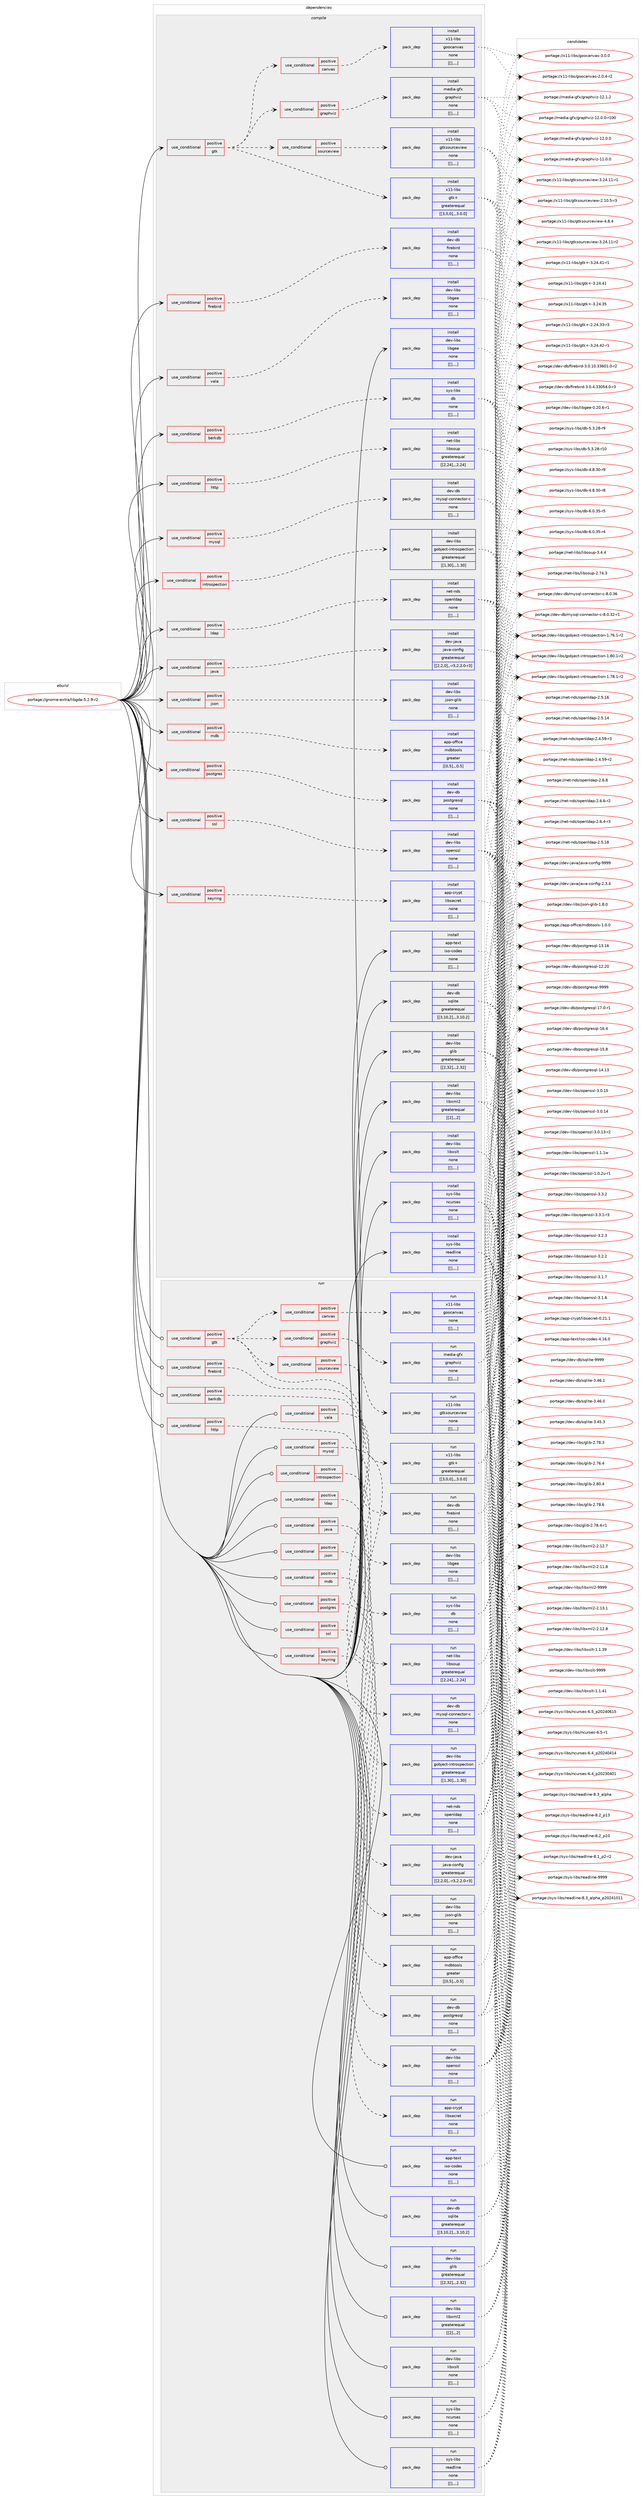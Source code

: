 digraph prolog {

# *************
# Graph options
# *************

newrank=true;
concentrate=true;
compound=true;
graph [rankdir=LR,fontname=Helvetica,fontsize=10,ranksep=1.5];#, ranksep=2.5, nodesep=0.2];
edge  [arrowhead=vee];
node  [fontname=Helvetica,fontsize=10];

# **********
# The ebuild
# **********

subgraph cluster_leftcol {
color=gray;
label=<<i>ebuild</i>>;
id [label="portage://gnome-extra/libgda-5.2.9-r2", color=red, width=4, href="../gnome-extra/libgda-5.2.9-r2.svg"];
}

# ****************
# The dependencies
# ****************

subgraph cluster_midcol {
color=gray;
label=<<i>dependencies</i>>;
subgraph cluster_compile {
fillcolor="#eeeeee";
style=filled;
label=<<i>compile</i>>;
subgraph cond70474 {
dependency251899 [label=<<TABLE BORDER="0" CELLBORDER="1" CELLSPACING="0" CELLPADDING="4"><TR><TD ROWSPAN="3" CELLPADDING="10">use_conditional</TD></TR><TR><TD>positive</TD></TR><TR><TD>berkdb</TD></TR></TABLE>>, shape=none, color=red];
subgraph pack179862 {
dependency251960 [label=<<TABLE BORDER="0" CELLBORDER="1" CELLSPACING="0" CELLPADDING="4" WIDTH="220"><TR><TD ROWSPAN="6" CELLPADDING="30">pack_dep</TD></TR><TR><TD WIDTH="110">install</TD></TR><TR><TD>sys-libs</TD></TR><TR><TD>db</TD></TR><TR><TD>none</TD></TR><TR><TD>[[],,,,]</TD></TR></TABLE>>, shape=none, color=blue];
}
dependency251899:e -> dependency251960:w [weight=20,style="dashed",arrowhead="vee"];
}
id:e -> dependency251899:w [weight=20,style="solid",arrowhead="vee"];
subgraph cond70491 {
dependency252018 [label=<<TABLE BORDER="0" CELLBORDER="1" CELLSPACING="0" CELLPADDING="4"><TR><TD ROWSPAN="3" CELLPADDING="10">use_conditional</TD></TR><TR><TD>positive</TD></TR><TR><TD>firebird</TD></TR></TABLE>>, shape=none, color=red];
subgraph pack179913 {
dependency252020 [label=<<TABLE BORDER="0" CELLBORDER="1" CELLSPACING="0" CELLPADDING="4" WIDTH="220"><TR><TD ROWSPAN="6" CELLPADDING="30">pack_dep</TD></TR><TR><TD WIDTH="110">install</TD></TR><TR><TD>dev-db</TD></TR><TR><TD>firebird</TD></TR><TR><TD>none</TD></TR><TR><TD>[[],,,,]</TD></TR></TABLE>>, shape=none, color=blue];
}
dependency252018:e -> dependency252020:w [weight=20,style="dashed",arrowhead="vee"];
}
id:e -> dependency252018:w [weight=20,style="solid",arrowhead="vee"];
subgraph cond70497 {
dependency252110 [label=<<TABLE BORDER="0" CELLBORDER="1" CELLSPACING="0" CELLPADDING="4"><TR><TD ROWSPAN="3" CELLPADDING="10">use_conditional</TD></TR><TR><TD>positive</TD></TR><TR><TD>gtk</TD></TR></TABLE>>, shape=none, color=red];
subgraph pack179989 {
dependency252114 [label=<<TABLE BORDER="0" CELLBORDER="1" CELLSPACING="0" CELLPADDING="4" WIDTH="220"><TR><TD ROWSPAN="6" CELLPADDING="30">pack_dep</TD></TR><TR><TD WIDTH="110">install</TD></TR><TR><TD>x11-libs</TD></TR><TR><TD>gtk+</TD></TR><TR><TD>greaterequal</TD></TR><TR><TD>[[3,0,0],,,3.0.0]</TD></TR></TABLE>>, shape=none, color=blue];
}
dependency252110:e -> dependency252114:w [weight=20,style="dashed",arrowhead="vee"];
subgraph cond70511 {
dependency252133 [label=<<TABLE BORDER="0" CELLBORDER="1" CELLSPACING="0" CELLPADDING="4"><TR><TD ROWSPAN="3" CELLPADDING="10">use_conditional</TD></TR><TR><TD>positive</TD></TR><TR><TD>canvas</TD></TR></TABLE>>, shape=none, color=red];
subgraph pack180012 {
dependency252138 [label=<<TABLE BORDER="0" CELLBORDER="1" CELLSPACING="0" CELLPADDING="4" WIDTH="220"><TR><TD ROWSPAN="6" CELLPADDING="30">pack_dep</TD></TR><TR><TD WIDTH="110">install</TD></TR><TR><TD>x11-libs</TD></TR><TR><TD>goocanvas</TD></TR><TR><TD>none</TD></TR><TR><TD>[[],,,,]</TD></TR></TABLE>>, shape=none, color=blue];
}
dependency252133:e -> dependency252138:w [weight=20,style="dashed",arrowhead="vee"];
}
dependency252110:e -> dependency252133:w [weight=20,style="dashed",arrowhead="vee"];
subgraph cond70524 {
dependency252183 [label=<<TABLE BORDER="0" CELLBORDER="1" CELLSPACING="0" CELLPADDING="4"><TR><TD ROWSPAN="3" CELLPADDING="10">use_conditional</TD></TR><TR><TD>positive</TD></TR><TR><TD>sourceview</TD></TR></TABLE>>, shape=none, color=red];
subgraph pack180062 {
dependency252226 [label=<<TABLE BORDER="0" CELLBORDER="1" CELLSPACING="0" CELLPADDING="4" WIDTH="220"><TR><TD ROWSPAN="6" CELLPADDING="30">pack_dep</TD></TR><TR><TD WIDTH="110">install</TD></TR><TR><TD>x11-libs</TD></TR><TR><TD>gtksourceview</TD></TR><TR><TD>none</TD></TR><TR><TD>[[],,,,]</TD></TR></TABLE>>, shape=none, color=blue];
}
dependency252183:e -> dependency252226:w [weight=20,style="dashed",arrowhead="vee"];
}
dependency252110:e -> dependency252183:w [weight=20,style="dashed",arrowhead="vee"];
subgraph cond70538 {
dependency252282 [label=<<TABLE BORDER="0" CELLBORDER="1" CELLSPACING="0" CELLPADDING="4"><TR><TD ROWSPAN="3" CELLPADDING="10">use_conditional</TD></TR><TR><TD>positive</TD></TR><TR><TD>graphviz</TD></TR></TABLE>>, shape=none, color=red];
subgraph pack180130 {
dependency252344 [label=<<TABLE BORDER="0" CELLBORDER="1" CELLSPACING="0" CELLPADDING="4" WIDTH="220"><TR><TD ROWSPAN="6" CELLPADDING="30">pack_dep</TD></TR><TR><TD WIDTH="110">install</TD></TR><TR><TD>media-gfx</TD></TR><TR><TD>graphviz</TD></TR><TR><TD>none</TD></TR><TR><TD>[[],,,,]</TD></TR></TABLE>>, shape=none, color=blue];
}
dependency252282:e -> dependency252344:w [weight=20,style="dashed",arrowhead="vee"];
}
dependency252110:e -> dependency252282:w [weight=20,style="dashed",arrowhead="vee"];
}
id:e -> dependency252110:w [weight=20,style="solid",arrowhead="vee"];
subgraph cond70553 {
dependency252405 [label=<<TABLE BORDER="0" CELLBORDER="1" CELLSPACING="0" CELLPADDING="4"><TR><TD ROWSPAN="3" CELLPADDING="10">use_conditional</TD></TR><TR><TD>positive</TD></TR><TR><TD>http</TD></TR></TABLE>>, shape=none, color=red];
subgraph pack180231 {
dependency252426 [label=<<TABLE BORDER="0" CELLBORDER="1" CELLSPACING="0" CELLPADDING="4" WIDTH="220"><TR><TD ROWSPAN="6" CELLPADDING="30">pack_dep</TD></TR><TR><TD WIDTH="110">install</TD></TR><TR><TD>net-libs</TD></TR><TR><TD>libsoup</TD></TR><TR><TD>greaterequal</TD></TR><TR><TD>[[2,24],,,2.24]</TD></TR></TABLE>>, shape=none, color=blue];
}
dependency252405:e -> dependency252426:w [weight=20,style="dashed",arrowhead="vee"];
}
id:e -> dependency252405:w [weight=20,style="solid",arrowhead="vee"];
subgraph cond70563 {
dependency252483 [label=<<TABLE BORDER="0" CELLBORDER="1" CELLSPACING="0" CELLPADDING="4"><TR><TD ROWSPAN="3" CELLPADDING="10">use_conditional</TD></TR><TR><TD>positive</TD></TR><TR><TD>introspection</TD></TR></TABLE>>, shape=none, color=red];
subgraph pack180299 {
dependency252488 [label=<<TABLE BORDER="0" CELLBORDER="1" CELLSPACING="0" CELLPADDING="4" WIDTH="220"><TR><TD ROWSPAN="6" CELLPADDING="30">pack_dep</TD></TR><TR><TD WIDTH="110">install</TD></TR><TR><TD>dev-libs</TD></TR><TR><TD>gobject-introspection</TD></TR><TR><TD>greaterequal</TD></TR><TR><TD>[[1,30],,,1.30]</TD></TR></TABLE>>, shape=none, color=blue];
}
dependency252483:e -> dependency252488:w [weight=20,style="dashed",arrowhead="vee"];
}
id:e -> dependency252483:w [weight=20,style="solid",arrowhead="vee"];
subgraph cond70572 {
dependency252522 [label=<<TABLE BORDER="0" CELLBORDER="1" CELLSPACING="0" CELLPADDING="4"><TR><TD ROWSPAN="3" CELLPADDING="10">use_conditional</TD></TR><TR><TD>positive</TD></TR><TR><TD>java</TD></TR></TABLE>>, shape=none, color=red];
subgraph pack180330 {
dependency252524 [label=<<TABLE BORDER="0" CELLBORDER="1" CELLSPACING="0" CELLPADDING="4" WIDTH="220"><TR><TD ROWSPAN="6" CELLPADDING="30">pack_dep</TD></TR><TR><TD WIDTH="110">install</TD></TR><TR><TD>dev-java</TD></TR><TR><TD>java-config</TD></TR><TR><TD>greaterequal</TD></TR><TR><TD>[[2,2,0],,-r3,2.2.0-r3]</TD></TR></TABLE>>, shape=none, color=blue];
}
dependency252522:e -> dependency252524:w [weight=20,style="dashed",arrowhead="vee"];
}
id:e -> dependency252522:w [weight=20,style="solid",arrowhead="vee"];
subgraph cond70575 {
dependency252528 [label=<<TABLE BORDER="0" CELLBORDER="1" CELLSPACING="0" CELLPADDING="4"><TR><TD ROWSPAN="3" CELLPADDING="10">use_conditional</TD></TR><TR><TD>positive</TD></TR><TR><TD>json</TD></TR></TABLE>>, shape=none, color=red];
subgraph pack180336 {
dependency252565 [label=<<TABLE BORDER="0" CELLBORDER="1" CELLSPACING="0" CELLPADDING="4" WIDTH="220"><TR><TD ROWSPAN="6" CELLPADDING="30">pack_dep</TD></TR><TR><TD WIDTH="110">install</TD></TR><TR><TD>dev-libs</TD></TR><TR><TD>json-glib</TD></TR><TR><TD>none</TD></TR><TR><TD>[[],,,,]</TD></TR></TABLE>>, shape=none, color=blue];
}
dependency252528:e -> dependency252565:w [weight=20,style="dashed",arrowhead="vee"];
}
id:e -> dependency252528:w [weight=20,style="solid",arrowhead="vee"];
subgraph cond70585 {
dependency252614 [label=<<TABLE BORDER="0" CELLBORDER="1" CELLSPACING="0" CELLPADDING="4"><TR><TD ROWSPAN="3" CELLPADDING="10">use_conditional</TD></TR><TR><TD>positive</TD></TR><TR><TD>keyring</TD></TR></TABLE>>, shape=none, color=red];
subgraph pack180464 {
dependency252703 [label=<<TABLE BORDER="0" CELLBORDER="1" CELLSPACING="0" CELLPADDING="4" WIDTH="220"><TR><TD ROWSPAN="6" CELLPADDING="30">pack_dep</TD></TR><TR><TD WIDTH="110">install</TD></TR><TR><TD>app-crypt</TD></TR><TR><TD>libsecret</TD></TR><TR><TD>none</TD></TR><TR><TD>[[],,,,]</TD></TR></TABLE>>, shape=none, color=blue];
}
dependency252614:e -> dependency252703:w [weight=20,style="dashed",arrowhead="vee"];
}
id:e -> dependency252614:w [weight=20,style="solid",arrowhead="vee"];
subgraph cond70607 {
dependency252773 [label=<<TABLE BORDER="0" CELLBORDER="1" CELLSPACING="0" CELLPADDING="4"><TR><TD ROWSPAN="3" CELLPADDING="10">use_conditional</TD></TR><TR><TD>positive</TD></TR><TR><TD>ldap</TD></TR></TABLE>>, shape=none, color=red];
subgraph pack180563 {
dependency252809 [label=<<TABLE BORDER="0" CELLBORDER="1" CELLSPACING="0" CELLPADDING="4" WIDTH="220"><TR><TD ROWSPAN="6" CELLPADDING="30">pack_dep</TD></TR><TR><TD WIDTH="110">install</TD></TR><TR><TD>net-nds</TD></TR><TR><TD>openldap</TD></TR><TR><TD>none</TD></TR><TR><TD>[[],,,,]</TD></TR></TABLE>>, shape=none, color=blue];
}
dependency252773:e -> dependency252809:w [weight=20,style="dashed",arrowhead="vee"];
}
id:e -> dependency252773:w [weight=20,style="solid",arrowhead="vee"];
subgraph cond70613 {
dependency252815 [label=<<TABLE BORDER="0" CELLBORDER="1" CELLSPACING="0" CELLPADDING="4"><TR><TD ROWSPAN="3" CELLPADDING="10">use_conditional</TD></TR><TR><TD>positive</TD></TR><TR><TD>mdb</TD></TR></TABLE>>, shape=none, color=red];
subgraph pack180593 {
dependency252853 [label=<<TABLE BORDER="0" CELLBORDER="1" CELLSPACING="0" CELLPADDING="4" WIDTH="220"><TR><TD ROWSPAN="6" CELLPADDING="30">pack_dep</TD></TR><TR><TD WIDTH="110">install</TD></TR><TR><TD>app-office</TD></TR><TR><TD>mdbtools</TD></TR><TR><TD>greater</TD></TR><TR><TD>[[0,5],,,0.5]</TD></TR></TABLE>>, shape=none, color=blue];
}
dependency252815:e -> dependency252853:w [weight=20,style="dashed",arrowhead="vee"];
}
id:e -> dependency252815:w [weight=20,style="solid",arrowhead="vee"];
subgraph cond70619 {
dependency252872 [label=<<TABLE BORDER="0" CELLBORDER="1" CELLSPACING="0" CELLPADDING="4"><TR><TD ROWSPAN="3" CELLPADDING="10">use_conditional</TD></TR><TR><TD>positive</TD></TR><TR><TD>mysql</TD></TR></TABLE>>, shape=none, color=red];
subgraph pack180630 {
dependency252911 [label=<<TABLE BORDER="0" CELLBORDER="1" CELLSPACING="0" CELLPADDING="4" WIDTH="220"><TR><TD ROWSPAN="6" CELLPADDING="30">pack_dep</TD></TR><TR><TD WIDTH="110">install</TD></TR><TR><TD>dev-db</TD></TR><TR><TD>mysql-connector-c</TD></TR><TR><TD>none</TD></TR><TR><TD>[[],,,,]</TD></TR></TABLE>>, shape=none, color=blue];
}
dependency252872:e -> dependency252911:w [weight=20,style="dashed",arrowhead="vee"];
}
id:e -> dependency252872:w [weight=20,style="solid",arrowhead="vee"];
subgraph cond70630 {
dependency252913 [label=<<TABLE BORDER="0" CELLBORDER="1" CELLSPACING="0" CELLPADDING="4"><TR><TD ROWSPAN="3" CELLPADDING="10">use_conditional</TD></TR><TR><TD>positive</TD></TR><TR><TD>postgres</TD></TR></TABLE>>, shape=none, color=red];
subgraph pack180666 {
dependency252944 [label=<<TABLE BORDER="0" CELLBORDER="1" CELLSPACING="0" CELLPADDING="4" WIDTH="220"><TR><TD ROWSPAN="6" CELLPADDING="30">pack_dep</TD></TR><TR><TD WIDTH="110">install</TD></TR><TR><TD>dev-db</TD></TR><TR><TD>postgresql</TD></TR><TR><TD>none</TD></TR><TR><TD>[[],,,,]</TD></TR></TABLE>>, shape=none, color=blue];
}
dependency252913:e -> dependency252944:w [weight=20,style="dashed",arrowhead="vee"];
}
id:e -> dependency252913:w [weight=20,style="solid",arrowhead="vee"];
subgraph cond70635 {
dependency252989 [label=<<TABLE BORDER="0" CELLBORDER="1" CELLSPACING="0" CELLPADDING="4"><TR><TD ROWSPAN="3" CELLPADDING="10">use_conditional</TD></TR><TR><TD>positive</TD></TR><TR><TD>ssl</TD></TR></TABLE>>, shape=none, color=red];
subgraph pack180741 {
dependency253015 [label=<<TABLE BORDER="0" CELLBORDER="1" CELLSPACING="0" CELLPADDING="4" WIDTH="220"><TR><TD ROWSPAN="6" CELLPADDING="30">pack_dep</TD></TR><TR><TD WIDTH="110">install</TD></TR><TR><TD>dev-libs</TD></TR><TR><TD>openssl</TD></TR><TR><TD>none</TD></TR><TR><TD>[[],,,,]</TD></TR></TABLE>>, shape=none, color=blue];
}
dependency252989:e -> dependency253015:w [weight=20,style="dashed",arrowhead="vee"];
}
id:e -> dependency252989:w [weight=20,style="solid",arrowhead="vee"];
subgraph cond70647 {
dependency253033 [label=<<TABLE BORDER="0" CELLBORDER="1" CELLSPACING="0" CELLPADDING="4"><TR><TD ROWSPAN="3" CELLPADDING="10">use_conditional</TD></TR><TR><TD>positive</TD></TR><TR><TD>vala</TD></TR></TABLE>>, shape=none, color=red];
subgraph pack180770 {
dependency253058 [label=<<TABLE BORDER="0" CELLBORDER="1" CELLSPACING="0" CELLPADDING="4" WIDTH="220"><TR><TD ROWSPAN="6" CELLPADDING="30">pack_dep</TD></TR><TR><TD WIDTH="110">install</TD></TR><TR><TD>dev-libs</TD></TR><TR><TD>libgee</TD></TR><TR><TD>none</TD></TR><TR><TD>[[],,,,]</TD></TR></TABLE>>, shape=none, color=blue];
}
dependency253033:e -> dependency253058:w [weight=20,style="dashed",arrowhead="vee"];
}
id:e -> dependency253033:w [weight=20,style="solid",arrowhead="vee"];
subgraph pack180785 {
dependency253072 [label=<<TABLE BORDER="0" CELLBORDER="1" CELLSPACING="0" CELLPADDING="4" WIDTH="220"><TR><TD ROWSPAN="6" CELLPADDING="30">pack_dep</TD></TR><TR><TD WIDTH="110">install</TD></TR><TR><TD>app-text</TD></TR><TR><TD>iso-codes</TD></TR><TR><TD>none</TD></TR><TR><TD>[[],,,,]</TD></TR></TABLE>>, shape=none, color=blue];
}
id:e -> dependency253072:w [weight=20,style="solid",arrowhead="vee"];
subgraph pack180793 {
dependency253121 [label=<<TABLE BORDER="0" CELLBORDER="1" CELLSPACING="0" CELLPADDING="4" WIDTH="220"><TR><TD ROWSPAN="6" CELLPADDING="30">pack_dep</TD></TR><TR><TD WIDTH="110">install</TD></TR><TR><TD>dev-db</TD></TR><TR><TD>sqlite</TD></TR><TR><TD>greaterequal</TD></TR><TR><TD>[[3,10,2],,,3.10.2]</TD></TR></TABLE>>, shape=none, color=blue];
}
id:e -> dependency253121:w [weight=20,style="solid",arrowhead="vee"];
subgraph pack180848 {
dependency253170 [label=<<TABLE BORDER="0" CELLBORDER="1" CELLSPACING="0" CELLPADDING="4" WIDTH="220"><TR><TD ROWSPAN="6" CELLPADDING="30">pack_dep</TD></TR><TR><TD WIDTH="110">install</TD></TR><TR><TD>dev-libs</TD></TR><TR><TD>glib</TD></TR><TR><TD>greaterequal</TD></TR><TR><TD>[[2,32],,,2.32]</TD></TR></TABLE>>, shape=none, color=blue];
}
id:e -> dependency253170:w [weight=20,style="solid",arrowhead="vee"];
subgraph pack180892 {
dependency253252 [label=<<TABLE BORDER="0" CELLBORDER="1" CELLSPACING="0" CELLPADDING="4" WIDTH="220"><TR><TD ROWSPAN="6" CELLPADDING="30">pack_dep</TD></TR><TR><TD WIDTH="110">install</TD></TR><TR><TD>dev-libs</TD></TR><TR><TD>libgee</TD></TR><TR><TD>none</TD></TR><TR><TD>[[],,,,]</TD></TR></TABLE>>, shape=none, color=blue];
}
id:e -> dependency253252:w [weight=20,style="solid",arrowhead="vee"];
subgraph pack180940 {
dependency253288 [label=<<TABLE BORDER="0" CELLBORDER="1" CELLSPACING="0" CELLPADDING="4" WIDTH="220"><TR><TD ROWSPAN="6" CELLPADDING="30">pack_dep</TD></TR><TR><TD WIDTH="110">install</TD></TR><TR><TD>dev-libs</TD></TR><TR><TD>libxml2</TD></TR><TR><TD>greaterequal</TD></TR><TR><TD>[[2],,,2]</TD></TR></TABLE>>, shape=none, color=blue];
}
id:e -> dependency253288:w [weight=20,style="solid",arrowhead="vee"];
subgraph pack180978 {
dependency253328 [label=<<TABLE BORDER="0" CELLBORDER="1" CELLSPACING="0" CELLPADDING="4" WIDTH="220"><TR><TD ROWSPAN="6" CELLPADDING="30">pack_dep</TD></TR><TR><TD WIDTH="110">install</TD></TR><TR><TD>dev-libs</TD></TR><TR><TD>libxslt</TD></TR><TR><TD>none</TD></TR><TR><TD>[[],,,,]</TD></TR></TABLE>>, shape=none, color=blue];
}
id:e -> dependency253328:w [weight=20,style="solid",arrowhead="vee"];
subgraph pack181010 {
dependency253385 [label=<<TABLE BORDER="0" CELLBORDER="1" CELLSPACING="0" CELLPADDING="4" WIDTH="220"><TR><TD ROWSPAN="6" CELLPADDING="30">pack_dep</TD></TR><TR><TD WIDTH="110">install</TD></TR><TR><TD>sys-libs</TD></TR><TR><TD>ncurses</TD></TR><TR><TD>none</TD></TR><TR><TD>[[],,,,]</TD></TR></TABLE>>, shape=none, color=blue];
}
id:e -> dependency253385:w [weight=20,style="solid",arrowhead="vee"];
subgraph pack181062 {
dependency253412 [label=<<TABLE BORDER="0" CELLBORDER="1" CELLSPACING="0" CELLPADDING="4" WIDTH="220"><TR><TD ROWSPAN="6" CELLPADDING="30">pack_dep</TD></TR><TR><TD WIDTH="110">install</TD></TR><TR><TD>sys-libs</TD></TR><TR><TD>readline</TD></TR><TR><TD>none</TD></TR><TR><TD>[[],,,,]</TD></TR></TABLE>>, shape=none, color=blue];
}
id:e -> dependency253412:w [weight=20,style="solid",arrowhead="vee"];
}
subgraph cluster_compileandrun {
fillcolor="#eeeeee";
style=filled;
label=<<i>compile and run</i>>;
}
subgraph cluster_run {
fillcolor="#eeeeee";
style=filled;
label=<<i>run</i>>;
subgraph cond70732 {
dependency253418 [label=<<TABLE BORDER="0" CELLBORDER="1" CELLSPACING="0" CELLPADDING="4"><TR><TD ROWSPAN="3" CELLPADDING="10">use_conditional</TD></TR><TR><TD>positive</TD></TR><TR><TD>berkdb</TD></TR></TABLE>>, shape=none, color=red];
subgraph pack181064 {
dependency253432 [label=<<TABLE BORDER="0" CELLBORDER="1" CELLSPACING="0" CELLPADDING="4" WIDTH="220"><TR><TD ROWSPAN="6" CELLPADDING="30">pack_dep</TD></TR><TR><TD WIDTH="110">run</TD></TR><TR><TD>sys-libs</TD></TR><TR><TD>db</TD></TR><TR><TD>none</TD></TR><TR><TD>[[],,,,]</TD></TR></TABLE>>, shape=none, color=blue];
}
dependency253418:e -> dependency253432:w [weight=20,style="dashed",arrowhead="vee"];
}
id:e -> dependency253418:w [weight=20,style="solid",arrowhead="odot"];
subgraph cond70744 {
dependency253477 [label=<<TABLE BORDER="0" CELLBORDER="1" CELLSPACING="0" CELLPADDING="4"><TR><TD ROWSPAN="3" CELLPADDING="10">use_conditional</TD></TR><TR><TD>positive</TD></TR><TR><TD>firebird</TD></TR></TABLE>>, shape=none, color=red];
subgraph pack181110 {
dependency253566 [label=<<TABLE BORDER="0" CELLBORDER="1" CELLSPACING="0" CELLPADDING="4" WIDTH="220"><TR><TD ROWSPAN="6" CELLPADDING="30">pack_dep</TD></TR><TR><TD WIDTH="110">run</TD></TR><TR><TD>dev-db</TD></TR><TR><TD>firebird</TD></TR><TR><TD>none</TD></TR><TR><TD>[[],,,,]</TD></TR></TABLE>>, shape=none, color=blue];
}
dependency253477:e -> dependency253566:w [weight=20,style="dashed",arrowhead="vee"];
}
id:e -> dependency253477:w [weight=20,style="solid",arrowhead="odot"];
subgraph cond70768 {
dependency253651 [label=<<TABLE BORDER="0" CELLBORDER="1" CELLSPACING="0" CELLPADDING="4"><TR><TD ROWSPAN="3" CELLPADDING="10">use_conditional</TD></TR><TR><TD>positive</TD></TR><TR><TD>gtk</TD></TR></TABLE>>, shape=none, color=red];
subgraph pack181240 {
dependency253657 [label=<<TABLE BORDER="0" CELLBORDER="1" CELLSPACING="0" CELLPADDING="4" WIDTH="220"><TR><TD ROWSPAN="6" CELLPADDING="30">pack_dep</TD></TR><TR><TD WIDTH="110">run</TD></TR><TR><TD>x11-libs</TD></TR><TR><TD>gtk+</TD></TR><TR><TD>greaterequal</TD></TR><TR><TD>[[3,0,0],,,3.0.0]</TD></TR></TABLE>>, shape=none, color=blue];
}
dependency253651:e -> dependency253657:w [weight=20,style="dashed",arrowhead="vee"];
subgraph cond70789 {
dependency253677 [label=<<TABLE BORDER="0" CELLBORDER="1" CELLSPACING="0" CELLPADDING="4"><TR><TD ROWSPAN="3" CELLPADDING="10">use_conditional</TD></TR><TR><TD>positive</TD></TR><TR><TD>canvas</TD></TR></TABLE>>, shape=none, color=red];
subgraph pack181265 {
dependency253689 [label=<<TABLE BORDER="0" CELLBORDER="1" CELLSPACING="0" CELLPADDING="4" WIDTH="220"><TR><TD ROWSPAN="6" CELLPADDING="30">pack_dep</TD></TR><TR><TD WIDTH="110">run</TD></TR><TR><TD>x11-libs</TD></TR><TR><TD>goocanvas</TD></TR><TR><TD>none</TD></TR><TR><TD>[[],,,,]</TD></TR></TABLE>>, shape=none, color=blue];
}
dependency253677:e -> dependency253689:w [weight=20,style="dashed",arrowhead="vee"];
}
dependency253651:e -> dependency253677:w [weight=20,style="dashed",arrowhead="vee"];
subgraph cond70805 {
dependency253762 [label=<<TABLE BORDER="0" CELLBORDER="1" CELLSPACING="0" CELLPADDING="4"><TR><TD ROWSPAN="3" CELLPADDING="10">use_conditional</TD></TR><TR><TD>positive</TD></TR><TR><TD>sourceview</TD></TR></TABLE>>, shape=none, color=red];
subgraph pack181335 {
dependency253786 [label=<<TABLE BORDER="0" CELLBORDER="1" CELLSPACING="0" CELLPADDING="4" WIDTH="220"><TR><TD ROWSPAN="6" CELLPADDING="30">pack_dep</TD></TR><TR><TD WIDTH="110">run</TD></TR><TR><TD>x11-libs</TD></TR><TR><TD>gtksourceview</TD></TR><TR><TD>none</TD></TR><TR><TD>[[],,,,]</TD></TR></TABLE>>, shape=none, color=blue];
}
dependency253762:e -> dependency253786:w [weight=20,style="dashed",arrowhead="vee"];
}
dependency253651:e -> dependency253762:w [weight=20,style="dashed",arrowhead="vee"];
subgraph cond70817 {
dependency253808 [label=<<TABLE BORDER="0" CELLBORDER="1" CELLSPACING="0" CELLPADDING="4"><TR><TD ROWSPAN="3" CELLPADDING="10">use_conditional</TD></TR><TR><TD>positive</TD></TR><TR><TD>graphviz</TD></TR></TABLE>>, shape=none, color=red];
subgraph pack181414 {
dependency253874 [label=<<TABLE BORDER="0" CELLBORDER="1" CELLSPACING="0" CELLPADDING="4" WIDTH="220"><TR><TD ROWSPAN="6" CELLPADDING="30">pack_dep</TD></TR><TR><TD WIDTH="110">run</TD></TR><TR><TD>media-gfx</TD></TR><TR><TD>graphviz</TD></TR><TR><TD>none</TD></TR><TR><TD>[[],,,,]</TD></TR></TABLE>>, shape=none, color=blue];
}
dependency253808:e -> dependency253874:w [weight=20,style="dashed",arrowhead="vee"];
}
dependency253651:e -> dependency253808:w [weight=20,style="dashed",arrowhead="vee"];
}
id:e -> dependency253651:w [weight=20,style="solid",arrowhead="odot"];
subgraph cond70849 {
dependency253933 [label=<<TABLE BORDER="0" CELLBORDER="1" CELLSPACING="0" CELLPADDING="4"><TR><TD ROWSPAN="3" CELLPADDING="10">use_conditional</TD></TR><TR><TD>positive</TD></TR><TR><TD>http</TD></TR></TABLE>>, shape=none, color=red];
subgraph pack181522 {
dependency254006 [label=<<TABLE BORDER="0" CELLBORDER="1" CELLSPACING="0" CELLPADDING="4" WIDTH="220"><TR><TD ROWSPAN="6" CELLPADDING="30">pack_dep</TD></TR><TR><TD WIDTH="110">run</TD></TR><TR><TD>net-libs</TD></TR><TR><TD>libsoup</TD></TR><TR><TD>greaterequal</TD></TR><TR><TD>[[2,24],,,2.24]</TD></TR></TABLE>>, shape=none, color=blue];
}
dependency253933:e -> dependency254006:w [weight=20,style="dashed",arrowhead="vee"];
}
id:e -> dependency253933:w [weight=20,style="solid",arrowhead="odot"];
subgraph cond70860 {
dependency254009 [label=<<TABLE BORDER="0" CELLBORDER="1" CELLSPACING="0" CELLPADDING="4"><TR><TD ROWSPAN="3" CELLPADDING="10">use_conditional</TD></TR><TR><TD>positive</TD></TR><TR><TD>introspection</TD></TR></TABLE>>, shape=none, color=red];
subgraph pack181555 {
dependency254095 [label=<<TABLE BORDER="0" CELLBORDER="1" CELLSPACING="0" CELLPADDING="4" WIDTH="220"><TR><TD ROWSPAN="6" CELLPADDING="30">pack_dep</TD></TR><TR><TD WIDTH="110">run</TD></TR><TR><TD>dev-libs</TD></TR><TR><TD>gobject-introspection</TD></TR><TR><TD>greaterequal</TD></TR><TR><TD>[[1,30],,,1.30]</TD></TR></TABLE>>, shape=none, color=blue];
}
dependency254009:e -> dependency254095:w [weight=20,style="dashed",arrowhead="vee"];
}
id:e -> dependency254009:w [weight=20,style="solid",arrowhead="odot"];
subgraph cond70882 {
dependency254117 [label=<<TABLE BORDER="0" CELLBORDER="1" CELLSPACING="0" CELLPADDING="4"><TR><TD ROWSPAN="3" CELLPADDING="10">use_conditional</TD></TR><TR><TD>positive</TD></TR><TR><TD>java</TD></TR></TABLE>>, shape=none, color=red];
subgraph pack181635 {
dependency254174 [label=<<TABLE BORDER="0" CELLBORDER="1" CELLSPACING="0" CELLPADDING="4" WIDTH="220"><TR><TD ROWSPAN="6" CELLPADDING="30">pack_dep</TD></TR><TR><TD WIDTH="110">run</TD></TR><TR><TD>dev-java</TD></TR><TR><TD>java-config</TD></TR><TR><TD>greaterequal</TD></TR><TR><TD>[[2,2,0],,-r3,2.2.0-r3]</TD></TR></TABLE>>, shape=none, color=blue];
}
dependency254117:e -> dependency254174:w [weight=20,style="dashed",arrowhead="vee"];
}
id:e -> dependency254117:w [weight=20,style="solid",arrowhead="odot"];
subgraph cond70901 {
dependency254246 [label=<<TABLE BORDER="0" CELLBORDER="1" CELLSPACING="0" CELLPADDING="4"><TR><TD ROWSPAN="3" CELLPADDING="10">use_conditional</TD></TR><TR><TD>positive</TD></TR><TR><TD>json</TD></TR></TABLE>>, shape=none, color=red];
subgraph pack181722 {
dependency254292 [label=<<TABLE BORDER="0" CELLBORDER="1" CELLSPACING="0" CELLPADDING="4" WIDTH="220"><TR><TD ROWSPAN="6" CELLPADDING="30">pack_dep</TD></TR><TR><TD WIDTH="110">run</TD></TR><TR><TD>dev-libs</TD></TR><TR><TD>json-glib</TD></TR><TR><TD>none</TD></TR><TR><TD>[[],,,,]</TD></TR></TABLE>>, shape=none, color=blue];
}
dependency254246:e -> dependency254292:w [weight=20,style="dashed",arrowhead="vee"];
}
id:e -> dependency254246:w [weight=20,style="solid",arrowhead="odot"];
subgraph cond70915 {
dependency254311 [label=<<TABLE BORDER="0" CELLBORDER="1" CELLSPACING="0" CELLPADDING="4"><TR><TD ROWSPAN="3" CELLPADDING="10">use_conditional</TD></TR><TR><TD>positive</TD></TR><TR><TD>keyring</TD></TR></TABLE>>, shape=none, color=red];
subgraph pack181783 {
dependency254398 [label=<<TABLE BORDER="0" CELLBORDER="1" CELLSPACING="0" CELLPADDING="4" WIDTH="220"><TR><TD ROWSPAN="6" CELLPADDING="30">pack_dep</TD></TR><TR><TD WIDTH="110">run</TD></TR><TR><TD>app-crypt</TD></TR><TR><TD>libsecret</TD></TR><TR><TD>none</TD></TR><TR><TD>[[],,,,]</TD></TR></TABLE>>, shape=none, color=blue];
}
dependency254311:e -> dependency254398:w [weight=20,style="dashed",arrowhead="vee"];
}
id:e -> dependency254311:w [weight=20,style="solid",arrowhead="odot"];
subgraph cond70927 {
dependency254419 [label=<<TABLE BORDER="0" CELLBORDER="1" CELLSPACING="0" CELLPADDING="4"><TR><TD ROWSPAN="3" CELLPADDING="10">use_conditional</TD></TR><TR><TD>positive</TD></TR><TR><TD>ldap</TD></TR></TABLE>>, shape=none, color=red];
subgraph pack181854 {
dependency254421 [label=<<TABLE BORDER="0" CELLBORDER="1" CELLSPACING="0" CELLPADDING="4" WIDTH="220"><TR><TD ROWSPAN="6" CELLPADDING="30">pack_dep</TD></TR><TR><TD WIDTH="110">run</TD></TR><TR><TD>net-nds</TD></TR><TR><TD>openldap</TD></TR><TR><TD>none</TD></TR><TR><TD>[[],,,,]</TD></TR></TABLE>>, shape=none, color=blue];
}
dependency254419:e -> dependency254421:w [weight=20,style="dashed",arrowhead="vee"];
}
id:e -> dependency254419:w [weight=20,style="solid",arrowhead="odot"];
subgraph cond70928 {
dependency254471 [label=<<TABLE BORDER="0" CELLBORDER="1" CELLSPACING="0" CELLPADDING="4"><TR><TD ROWSPAN="3" CELLPADDING="10">use_conditional</TD></TR><TR><TD>positive</TD></TR><TR><TD>mdb</TD></TR></TABLE>>, shape=none, color=red];
subgraph pack181924 {
dependency254520 [label=<<TABLE BORDER="0" CELLBORDER="1" CELLSPACING="0" CELLPADDING="4" WIDTH="220"><TR><TD ROWSPAN="6" CELLPADDING="30">pack_dep</TD></TR><TR><TD WIDTH="110">run</TD></TR><TR><TD>app-office</TD></TR><TR><TD>mdbtools</TD></TR><TR><TD>greater</TD></TR><TR><TD>[[0,5],,,0.5]</TD></TR></TABLE>>, shape=none, color=blue];
}
dependency254471:e -> dependency254520:w [weight=20,style="dashed",arrowhead="vee"];
}
id:e -> dependency254471:w [weight=20,style="solid",arrowhead="odot"];
subgraph cond70948 {
dependency254554 [label=<<TABLE BORDER="0" CELLBORDER="1" CELLSPACING="0" CELLPADDING="4"><TR><TD ROWSPAN="3" CELLPADDING="10">use_conditional</TD></TR><TR><TD>positive</TD></TR><TR><TD>mysql</TD></TR></TABLE>>, shape=none, color=red];
subgraph pack181973 {
dependency254588 [label=<<TABLE BORDER="0" CELLBORDER="1" CELLSPACING="0" CELLPADDING="4" WIDTH="220"><TR><TD ROWSPAN="6" CELLPADDING="30">pack_dep</TD></TR><TR><TD WIDTH="110">run</TD></TR><TR><TD>dev-db</TD></TR><TR><TD>mysql-connector-c</TD></TR><TR><TD>none</TD></TR><TR><TD>[[],,,,]</TD></TR></TABLE>>, shape=none, color=blue];
}
dependency254554:e -> dependency254588:w [weight=20,style="dashed",arrowhead="vee"];
}
id:e -> dependency254554:w [weight=20,style="solid",arrowhead="odot"];
subgraph cond70957 {
dependency254609 [label=<<TABLE BORDER="0" CELLBORDER="1" CELLSPACING="0" CELLPADDING="4"><TR><TD ROWSPAN="3" CELLPADDING="10">use_conditional</TD></TR><TR><TD>positive</TD></TR><TR><TD>postgres</TD></TR></TABLE>>, shape=none, color=red];
subgraph pack182017 {
dependency254628 [label=<<TABLE BORDER="0" CELLBORDER="1" CELLSPACING="0" CELLPADDING="4" WIDTH="220"><TR><TD ROWSPAN="6" CELLPADDING="30">pack_dep</TD></TR><TR><TD WIDTH="110">run</TD></TR><TR><TD>dev-db</TD></TR><TR><TD>postgresql</TD></TR><TR><TD>none</TD></TR><TR><TD>[[],,,,]</TD></TR></TABLE>>, shape=none, color=blue];
}
dependency254609:e -> dependency254628:w [weight=20,style="dashed",arrowhead="vee"];
}
id:e -> dependency254609:w [weight=20,style="solid",arrowhead="odot"];
subgraph cond70965 {
dependency254659 [label=<<TABLE BORDER="0" CELLBORDER="1" CELLSPACING="0" CELLPADDING="4"><TR><TD ROWSPAN="3" CELLPADDING="10">use_conditional</TD></TR><TR><TD>positive</TD></TR><TR><TD>ssl</TD></TR></TABLE>>, shape=none, color=red];
subgraph pack182059 {
dependency254660 [label=<<TABLE BORDER="0" CELLBORDER="1" CELLSPACING="0" CELLPADDING="4" WIDTH="220"><TR><TD ROWSPAN="6" CELLPADDING="30">pack_dep</TD></TR><TR><TD WIDTH="110">run</TD></TR><TR><TD>dev-libs</TD></TR><TR><TD>openssl</TD></TR><TR><TD>none</TD></TR><TR><TD>[[],,,,]</TD></TR></TABLE>>, shape=none, color=blue];
}
dependency254659:e -> dependency254660:w [weight=20,style="dashed",arrowhead="vee"];
}
id:e -> dependency254659:w [weight=20,style="solid",arrowhead="odot"];
subgraph cond70974 {
dependency254697 [label=<<TABLE BORDER="0" CELLBORDER="1" CELLSPACING="0" CELLPADDING="4"><TR><TD ROWSPAN="3" CELLPADDING="10">use_conditional</TD></TR><TR><TD>positive</TD></TR><TR><TD>vala</TD></TR></TABLE>>, shape=none, color=red];
subgraph pack182084 {
dependency254698 [label=<<TABLE BORDER="0" CELLBORDER="1" CELLSPACING="0" CELLPADDING="4" WIDTH="220"><TR><TD ROWSPAN="6" CELLPADDING="30">pack_dep</TD></TR><TR><TD WIDTH="110">run</TD></TR><TR><TD>dev-libs</TD></TR><TR><TD>libgee</TD></TR><TR><TD>none</TD></TR><TR><TD>[[],,,,]</TD></TR></TABLE>>, shape=none, color=blue];
}
dependency254697:e -> dependency254698:w [weight=20,style="dashed",arrowhead="vee"];
}
id:e -> dependency254697:w [weight=20,style="solid",arrowhead="odot"];
subgraph pack182085 {
dependency254713 [label=<<TABLE BORDER="0" CELLBORDER="1" CELLSPACING="0" CELLPADDING="4" WIDTH="220"><TR><TD ROWSPAN="6" CELLPADDING="30">pack_dep</TD></TR><TR><TD WIDTH="110">run</TD></TR><TR><TD>app-text</TD></TR><TR><TD>iso-codes</TD></TR><TR><TD>none</TD></TR><TR><TD>[[],,,,]</TD></TR></TABLE>>, shape=none, color=blue];
}
id:e -> dependency254713:w [weight=20,style="solid",arrowhead="odot"];
subgraph pack182110 {
dependency254751 [label=<<TABLE BORDER="0" CELLBORDER="1" CELLSPACING="0" CELLPADDING="4" WIDTH="220"><TR><TD ROWSPAN="6" CELLPADDING="30">pack_dep</TD></TR><TR><TD WIDTH="110">run</TD></TR><TR><TD>dev-db</TD></TR><TR><TD>sqlite</TD></TR><TR><TD>greaterequal</TD></TR><TR><TD>[[3,10,2],,,3.10.2]</TD></TR></TABLE>>, shape=none, color=blue];
}
id:e -> dependency254751:w [weight=20,style="solid",arrowhead="odot"];
subgraph pack182143 {
dependency254769 [label=<<TABLE BORDER="0" CELLBORDER="1" CELLSPACING="0" CELLPADDING="4" WIDTH="220"><TR><TD ROWSPAN="6" CELLPADDING="30">pack_dep</TD></TR><TR><TD WIDTH="110">run</TD></TR><TR><TD>dev-libs</TD></TR><TR><TD>glib</TD></TR><TR><TD>greaterequal</TD></TR><TR><TD>[[2,32],,,2.32]</TD></TR></TABLE>>, shape=none, color=blue];
}
id:e -> dependency254769:w [weight=20,style="solid",arrowhead="odot"];
subgraph pack182173 {
dependency254813 [label=<<TABLE BORDER="0" CELLBORDER="1" CELLSPACING="0" CELLPADDING="4" WIDTH="220"><TR><TD ROWSPAN="6" CELLPADDING="30">pack_dep</TD></TR><TR><TD WIDTH="110">run</TD></TR><TR><TD>dev-libs</TD></TR><TR><TD>libxml2</TD></TR><TR><TD>greaterequal</TD></TR><TR><TD>[[2],,,2]</TD></TR></TABLE>>, shape=none, color=blue];
}
id:e -> dependency254813:w [weight=20,style="solid",arrowhead="odot"];
subgraph pack182185 {
dependency254829 [label=<<TABLE BORDER="0" CELLBORDER="1" CELLSPACING="0" CELLPADDING="4" WIDTH="220"><TR><TD ROWSPAN="6" CELLPADDING="30">pack_dep</TD></TR><TR><TD WIDTH="110">run</TD></TR><TR><TD>dev-libs</TD></TR><TR><TD>libxslt</TD></TR><TR><TD>none</TD></TR><TR><TD>[[],,,,]</TD></TR></TABLE>>, shape=none, color=blue];
}
id:e -> dependency254829:w [weight=20,style="solid",arrowhead="odot"];
subgraph pack182197 {
dependency254847 [label=<<TABLE BORDER="0" CELLBORDER="1" CELLSPACING="0" CELLPADDING="4" WIDTH="220"><TR><TD ROWSPAN="6" CELLPADDING="30">pack_dep</TD></TR><TR><TD WIDTH="110">run</TD></TR><TR><TD>sys-libs</TD></TR><TR><TD>ncurses</TD></TR><TR><TD>none</TD></TR><TR><TD>[[],,,,]</TD></TR></TABLE>>, shape=none, color=blue];
}
id:e -> dependency254847:w [weight=20,style="solid",arrowhead="odot"];
subgraph pack182201 {
dependency254850 [label=<<TABLE BORDER="0" CELLBORDER="1" CELLSPACING="0" CELLPADDING="4" WIDTH="220"><TR><TD ROWSPAN="6" CELLPADDING="30">pack_dep</TD></TR><TR><TD WIDTH="110">run</TD></TR><TR><TD>sys-libs</TD></TR><TR><TD>readline</TD></TR><TR><TD>none</TD></TR><TR><TD>[[],,,,]</TD></TR></TABLE>>, shape=none, color=blue];
}
id:e -> dependency254850:w [weight=20,style="solid",arrowhead="odot"];
}
}

# **************
# The candidates
# **************

subgraph cluster_choices {
rank=same;
color=gray;
label=<<i>candidates</i>>;

subgraph choice181445 {
color=black;
nodesep=1;
choice11512111545108105981154710098455446484651534511453 [label="portage://sys-libs/db-6.0.35-r5", color=red, width=4,href="../sys-libs/db-6.0.35-r5.svg"];
choice11512111545108105981154710098455446484651534511452 [label="portage://sys-libs/db-6.0.35-r4", color=red, width=4,href="../sys-libs/db-6.0.35-r4.svg"];
choice11512111545108105981154710098455346514650564511457 [label="portage://sys-libs/db-5.3.28-r9", color=red, width=4,href="../sys-libs/db-5.3.28-r9.svg"];
choice1151211154510810598115471009845534651465056451144948 [label="portage://sys-libs/db-5.3.28-r10", color=red, width=4,href="../sys-libs/db-5.3.28-r10.svg"];
choice11512111545108105981154710098455246564651484511457 [label="portage://sys-libs/db-4.8.30-r9", color=red, width=4,href="../sys-libs/db-4.8.30-r9.svg"];
choice11512111545108105981154710098455246564651484511456 [label="portage://sys-libs/db-4.8.30-r8", color=red, width=4,href="../sys-libs/db-4.8.30-r8.svg"];
dependency251960:e -> choice11512111545108105981154710098455446484651534511453:w [style=dotted,weight="100"];
dependency251960:e -> choice11512111545108105981154710098455446484651534511452:w [style=dotted,weight="100"];
dependency251960:e -> choice11512111545108105981154710098455346514650564511457:w [style=dotted,weight="100"];
dependency251960:e -> choice1151211154510810598115471009845534651465056451144948:w [style=dotted,weight="100"];
dependency251960:e -> choice11512111545108105981154710098455246564651484511457:w [style=dotted,weight="100"];
dependency251960:e -> choice11512111545108105981154710098455246564651484511456:w [style=dotted,weight="100"];
}
subgraph choice181490 {
color=black;
nodesep=1;
choice100101118451009847102105114101981051141004551464846494846515154484946484511450 [label="portage://dev-db/firebird-3.0.10.33601.0-r2", color=red, width=4,href="../dev-db/firebird-3.0.10.33601.0-r2.svg"];
choice1001011184510098471021051141019810511410045514648465246515148535246484511451 [label="portage://dev-db/firebird-3.0.4.33054.0-r3", color=red, width=4,href="../dev-db/firebird-3.0.4.33054.0-r3.svg"];
dependency252020:e -> choice100101118451009847102105114101981051141004551464846494846515154484946484511450:w [style=dotted,weight="100"];
dependency252020:e -> choice1001011184510098471021051141019810511410045514648465246515148535246484511451:w [style=dotted,weight="100"];
}
subgraph choice181494 {
color=black;
nodesep=1;
choice12049494510810598115471031161074345514650524652504511449 [label="portage://x11-libs/gtk+-3.24.42-r1", color=red, width=4,href="../x11-libs/gtk+-3.24.42-r1.svg"];
choice12049494510810598115471031161074345514650524652494511449 [label="portage://x11-libs/gtk+-3.24.41-r1", color=red, width=4,href="../x11-libs/gtk+-3.24.41-r1.svg"];
choice1204949451081059811547103116107434551465052465249 [label="portage://x11-libs/gtk+-3.24.41", color=red, width=4,href="../x11-libs/gtk+-3.24.41.svg"];
choice1204949451081059811547103116107434551465052465153 [label="portage://x11-libs/gtk+-3.24.35", color=red, width=4,href="../x11-libs/gtk+-3.24.35.svg"];
choice12049494510810598115471031161074345504650524651514511451 [label="portage://x11-libs/gtk+-2.24.33-r3", color=red, width=4,href="../x11-libs/gtk+-2.24.33-r3.svg"];
dependency252114:e -> choice12049494510810598115471031161074345514650524652504511449:w [style=dotted,weight="100"];
dependency252114:e -> choice12049494510810598115471031161074345514650524652494511449:w [style=dotted,weight="100"];
dependency252114:e -> choice1204949451081059811547103116107434551465052465249:w [style=dotted,weight="100"];
dependency252114:e -> choice1204949451081059811547103116107434551465052465153:w [style=dotted,weight="100"];
dependency252114:e -> choice12049494510810598115471031161074345504650524651514511451:w [style=dotted,weight="100"];
}
subgraph choice181514 {
color=black;
nodesep=1;
choice1204949451081059811547103111111999711011897115455146484648 [label="portage://x11-libs/goocanvas-3.0.0", color=red, width=4,href="../x11-libs/goocanvas-3.0.0.svg"];
choice12049494510810598115471031111119997110118971154550464846524511450 [label="portage://x11-libs/goocanvas-2.0.4-r2", color=red, width=4,href="../x11-libs/goocanvas-2.0.4-r2.svg"];
dependency252138:e -> choice1204949451081059811547103111111999711011897115455146484648:w [style=dotted,weight="100"];
dependency252138:e -> choice12049494510810598115471031111119997110118971154550464846524511450:w [style=dotted,weight="100"];
}
subgraph choice181543 {
color=black;
nodesep=1;
choice120494945108105981154710311610711511111711499101118105101119455246564652 [label="portage://x11-libs/gtksourceview-4.8.4", color=red, width=4,href="../x11-libs/gtksourceview-4.8.4.svg"];
choice12049494510810598115471031161071151111171149910111810510111945514650524649494511450 [label="portage://x11-libs/gtksourceview-3.24.11-r2", color=red, width=4,href="../x11-libs/gtksourceview-3.24.11-r2.svg"];
choice12049494510810598115471031161071151111171149910111810510111945514650524649494511449 [label="portage://x11-libs/gtksourceview-3.24.11-r1", color=red, width=4,href="../x11-libs/gtksourceview-3.24.11-r1.svg"];
choice120494945108105981154710311610711511111711499101118105101119455046494846534511451 [label="portage://x11-libs/gtksourceview-2.10.5-r3", color=red, width=4,href="../x11-libs/gtksourceview-2.10.5-r3.svg"];
dependency252226:e -> choice120494945108105981154710311610711511111711499101118105101119455246564652:w [style=dotted,weight="100"];
dependency252226:e -> choice12049494510810598115471031161071151111171149910111810510111945514650524649494511450:w [style=dotted,weight="100"];
dependency252226:e -> choice12049494510810598115471031161071151111171149910111810510111945514650524649494511449:w [style=dotted,weight="100"];
dependency252226:e -> choice120494945108105981154710311610711511111711499101118105101119455046494846534511451:w [style=dotted,weight="100"];
}
subgraph choice181620 {
color=black;
nodesep=1;
choice1091011001059745103102120471031149711210411810512245495046494650 [label="portage://media-gfx/graphviz-12.1.2", color=red, width=4,href="../media-gfx/graphviz-12.1.2.svg"];
choice109101100105974510310212047103114971121041181051224549504648464845114494848 [label="portage://media-gfx/graphviz-12.0.0-r100", color=red, width=4,href="../media-gfx/graphviz-12.0.0-r100.svg"];
choice1091011001059745103102120471031149711210411810512245495046484648 [label="portage://media-gfx/graphviz-12.0.0", color=red, width=4,href="../media-gfx/graphviz-12.0.0.svg"];
choice1091011001059745103102120471031149711210411810512245494946484648 [label="portage://media-gfx/graphviz-11.0.0", color=red, width=4,href="../media-gfx/graphviz-11.0.0.svg"];
dependency252344:e -> choice1091011001059745103102120471031149711210411810512245495046494650:w [style=dotted,weight="100"];
dependency252344:e -> choice109101100105974510310212047103114971121041181051224549504648464845114494848:w [style=dotted,weight="100"];
dependency252344:e -> choice1091011001059745103102120471031149711210411810512245495046484648:w [style=dotted,weight="100"];
dependency252344:e -> choice1091011001059745103102120471031149711210411810512245494946484648:w [style=dotted,weight="100"];
}
subgraph choice181657 {
color=black;
nodesep=1;
choice11010111645108105981154710810598115111117112455146524652 [label="portage://net-libs/libsoup-3.4.4", color=red, width=4,href="../net-libs/libsoup-3.4.4.svg"];
choice1101011164510810598115471081059811511111711245504655524651 [label="portage://net-libs/libsoup-2.74.3", color=red, width=4,href="../net-libs/libsoup-2.74.3.svg"];
dependency252426:e -> choice11010111645108105981154710810598115111117112455146524652:w [style=dotted,weight="100"];
dependency252426:e -> choice1101011164510810598115471081059811511111711245504655524651:w [style=dotted,weight="100"];
}
subgraph choice181670 {
color=black;
nodesep=1;
choice10010111845108105981154710311198106101991164510511011611411111511210199116105111110454946564846494511450 [label="portage://dev-libs/gobject-introspection-1.80.1-r2", color=red, width=4,href="../dev-libs/gobject-introspection-1.80.1-r2.svg"];
choice10010111845108105981154710311198106101991164510511011611411111511210199116105111110454946555646494511450 [label="portage://dev-libs/gobject-introspection-1.78.1-r2", color=red, width=4,href="../dev-libs/gobject-introspection-1.78.1-r2.svg"];
choice10010111845108105981154710311198106101991164510511011611411111511210199116105111110454946555446494511450 [label="portage://dev-libs/gobject-introspection-1.76.1-r2", color=red, width=4,href="../dev-libs/gobject-introspection-1.76.1-r2.svg"];
dependency252488:e -> choice10010111845108105981154710311198106101991164510511011611411111511210199116105111110454946564846494511450:w [style=dotted,weight="100"];
dependency252488:e -> choice10010111845108105981154710311198106101991164510511011611411111511210199116105111110454946555646494511450:w [style=dotted,weight="100"];
dependency252488:e -> choice10010111845108105981154710311198106101991164510511011611411111511210199116105111110454946555446494511450:w [style=dotted,weight="100"];
}
subgraph choice181718 {
color=black;
nodesep=1;
choice10010111845106971189747106971189745991111101021051034557575757 [label="portage://dev-java/java-config-9999", color=red, width=4,href="../dev-java/java-config-9999.svg"];
choice1001011184510697118974710697118974599111110102105103455046514652 [label="portage://dev-java/java-config-2.3.4", color=red, width=4,href="../dev-java/java-config-2.3.4.svg"];
dependency252524:e -> choice10010111845106971189747106971189745991111101021051034557575757:w [style=dotted,weight="100"];
dependency252524:e -> choice1001011184510697118974710697118974599111110102105103455046514652:w [style=dotted,weight="100"];
}
subgraph choice181750 {
color=black;
nodesep=1;
choice1001011184510810598115471061151111104510310810598454946564648 [label="portage://dev-libs/json-glib-1.8.0", color=red, width=4,href="../dev-libs/json-glib-1.8.0.svg"];
dependency252565:e -> choice1001011184510810598115471061151111104510310810598454946564648:w [style=dotted,weight="100"];
}
subgraph choice181772 {
color=black;
nodesep=1;
choice97112112459911412111211647108105981151019911410111645484650494649 [label="portage://app-crypt/libsecret-0.21.1", color=red, width=4,href="../app-crypt/libsecret-0.21.1.svg"];
dependency252703:e -> choice97112112459911412111211647108105981151019911410111645484650494649:w [style=dotted,weight="100"];
}
subgraph choice181774 {
color=black;
nodesep=1;
choice110101116451101001154711111210111010810097112455046544656 [label="portage://net-nds/openldap-2.6.8", color=red, width=4,href="../net-nds/openldap-2.6.8.svg"];
choice1101011164511010011547111112101110108100971124550465446544511450 [label="portage://net-nds/openldap-2.6.6-r2", color=red, width=4,href="../net-nds/openldap-2.6.6-r2.svg"];
choice1101011164511010011547111112101110108100971124550465446524511451 [label="portage://net-nds/openldap-2.6.4-r3", color=red, width=4,href="../net-nds/openldap-2.6.4-r3.svg"];
choice11010111645110100115471111121011101081009711245504653464956 [label="portage://net-nds/openldap-2.5.18", color=red, width=4,href="../net-nds/openldap-2.5.18.svg"];
choice11010111645110100115471111121011101081009711245504653464954 [label="portage://net-nds/openldap-2.5.16", color=red, width=4,href="../net-nds/openldap-2.5.16.svg"];
choice11010111645110100115471111121011101081009711245504653464952 [label="portage://net-nds/openldap-2.5.14", color=red, width=4,href="../net-nds/openldap-2.5.14.svg"];
choice110101116451101001154711111210111010810097112455046524653574511451 [label="portage://net-nds/openldap-2.4.59-r3", color=red, width=4,href="../net-nds/openldap-2.4.59-r3.svg"];
choice110101116451101001154711111210111010810097112455046524653574511450 [label="portage://net-nds/openldap-2.4.59-r2", color=red, width=4,href="../net-nds/openldap-2.4.59-r2.svg"];
dependency252809:e -> choice110101116451101001154711111210111010810097112455046544656:w [style=dotted,weight="100"];
dependency252809:e -> choice1101011164511010011547111112101110108100971124550465446544511450:w [style=dotted,weight="100"];
dependency252809:e -> choice1101011164511010011547111112101110108100971124550465446524511451:w [style=dotted,weight="100"];
dependency252809:e -> choice11010111645110100115471111121011101081009711245504653464956:w [style=dotted,weight="100"];
dependency252809:e -> choice11010111645110100115471111121011101081009711245504653464954:w [style=dotted,weight="100"];
dependency252809:e -> choice11010111645110100115471111121011101081009711245504653464952:w [style=dotted,weight="100"];
dependency252809:e -> choice110101116451101001154711111210111010810097112455046524653574511451:w [style=dotted,weight="100"];
dependency252809:e -> choice110101116451101001154711111210111010810097112455046524653574511450:w [style=dotted,weight="100"];
}
subgraph choice181785 {
color=black;
nodesep=1;
choice9711211245111102102105991014710910098116111111108115454946484648 [label="portage://app-office/mdbtools-1.0.0", color=red, width=4,href="../app-office/mdbtools-1.0.0.svg"];
dependency252853:e -> choice9711211245111102102105991014710910098116111111108115454946484648:w [style=dotted,weight="100"];
}
subgraph choice181789 {
color=black;
nodesep=1;
choice100101118451009847109121115113108459911111011010199116111114459945564648465154 [label="portage://dev-db/mysql-connector-c-8.0.36", color=red, width=4,href="../dev-db/mysql-connector-c-8.0.36.svg"];
choice1001011184510098471091211151131084599111110110101991161111144599455646484651504511449 [label="portage://dev-db/mysql-connector-c-8.0.32-r1", color=red, width=4,href="../dev-db/mysql-connector-c-8.0.32-r1.svg"];
dependency252911:e -> choice100101118451009847109121115113108459911111011010199116111114459945564648465154:w [style=dotted,weight="100"];
dependency252911:e -> choice1001011184510098471091211151131084599111110110101991161111144599455646484651504511449:w [style=dotted,weight="100"];
}
subgraph choice181791 {
color=black;
nodesep=1;
choice1001011184510098471121111151161031141011151131084557575757 [label="portage://dev-db/postgresql-9999", color=red, width=4,href="../dev-db/postgresql-9999.svg"];
choice10010111845100984711211111511610311410111511310845495546484511449 [label="portage://dev-db/postgresql-17.0-r1", color=red, width=4,href="../dev-db/postgresql-17.0-r1.svg"];
choice1001011184510098471121111151161031141011151131084549544652 [label="portage://dev-db/postgresql-16.4", color=red, width=4,href="../dev-db/postgresql-16.4.svg"];
choice1001011184510098471121111151161031141011151131084549534656 [label="portage://dev-db/postgresql-15.8", color=red, width=4,href="../dev-db/postgresql-15.8.svg"];
choice100101118451009847112111115116103114101115113108454952464951 [label="portage://dev-db/postgresql-14.13", color=red, width=4,href="../dev-db/postgresql-14.13.svg"];
choice100101118451009847112111115116103114101115113108454951464954 [label="portage://dev-db/postgresql-13.16", color=red, width=4,href="../dev-db/postgresql-13.16.svg"];
choice100101118451009847112111115116103114101115113108454950465048 [label="portage://dev-db/postgresql-12.20", color=red, width=4,href="../dev-db/postgresql-12.20.svg"];
dependency252944:e -> choice1001011184510098471121111151161031141011151131084557575757:w [style=dotted,weight="100"];
dependency252944:e -> choice10010111845100984711211111511610311410111511310845495546484511449:w [style=dotted,weight="100"];
dependency252944:e -> choice1001011184510098471121111151161031141011151131084549544652:w [style=dotted,weight="100"];
dependency252944:e -> choice1001011184510098471121111151161031141011151131084549534656:w [style=dotted,weight="100"];
dependency252944:e -> choice100101118451009847112111115116103114101115113108454952464951:w [style=dotted,weight="100"];
dependency252944:e -> choice100101118451009847112111115116103114101115113108454951464954:w [style=dotted,weight="100"];
dependency252944:e -> choice100101118451009847112111115116103114101115113108454950465048:w [style=dotted,weight="100"];
}
subgraph choice181802 {
color=black;
nodesep=1;
choice100101118451081059811547111112101110115115108455146514650 [label="portage://dev-libs/openssl-3.3.2", color=red, width=4,href="../dev-libs/openssl-3.3.2.svg"];
choice1001011184510810598115471111121011101151151084551465146494511451 [label="portage://dev-libs/openssl-3.3.1-r3", color=red, width=4,href="../dev-libs/openssl-3.3.1-r3.svg"];
choice100101118451081059811547111112101110115115108455146504651 [label="portage://dev-libs/openssl-3.2.3", color=red, width=4,href="../dev-libs/openssl-3.2.3.svg"];
choice100101118451081059811547111112101110115115108455146504650 [label="portage://dev-libs/openssl-3.2.2", color=red, width=4,href="../dev-libs/openssl-3.2.2.svg"];
choice100101118451081059811547111112101110115115108455146494655 [label="portage://dev-libs/openssl-3.1.7", color=red, width=4,href="../dev-libs/openssl-3.1.7.svg"];
choice100101118451081059811547111112101110115115108455146494654 [label="portage://dev-libs/openssl-3.1.6", color=red, width=4,href="../dev-libs/openssl-3.1.6.svg"];
choice10010111845108105981154711111210111011511510845514648464953 [label="portage://dev-libs/openssl-3.0.15", color=red, width=4,href="../dev-libs/openssl-3.0.15.svg"];
choice10010111845108105981154711111210111011511510845514648464952 [label="portage://dev-libs/openssl-3.0.14", color=red, width=4,href="../dev-libs/openssl-3.0.14.svg"];
choice100101118451081059811547111112101110115115108455146484649514511450 [label="portage://dev-libs/openssl-3.0.13-r2", color=red, width=4,href="../dev-libs/openssl-3.0.13-r2.svg"];
choice100101118451081059811547111112101110115115108454946494649119 [label="portage://dev-libs/openssl-1.1.1w", color=red, width=4,href="../dev-libs/openssl-1.1.1w.svg"];
choice1001011184510810598115471111121011101151151084549464846501174511449 [label="portage://dev-libs/openssl-1.0.2u-r1", color=red, width=4,href="../dev-libs/openssl-1.0.2u-r1.svg"];
dependency253015:e -> choice100101118451081059811547111112101110115115108455146514650:w [style=dotted,weight="100"];
dependency253015:e -> choice1001011184510810598115471111121011101151151084551465146494511451:w [style=dotted,weight="100"];
dependency253015:e -> choice100101118451081059811547111112101110115115108455146504651:w [style=dotted,weight="100"];
dependency253015:e -> choice100101118451081059811547111112101110115115108455146504650:w [style=dotted,weight="100"];
dependency253015:e -> choice100101118451081059811547111112101110115115108455146494655:w [style=dotted,weight="100"];
dependency253015:e -> choice100101118451081059811547111112101110115115108455146494654:w [style=dotted,weight="100"];
dependency253015:e -> choice10010111845108105981154711111210111011511510845514648464953:w [style=dotted,weight="100"];
dependency253015:e -> choice10010111845108105981154711111210111011511510845514648464952:w [style=dotted,weight="100"];
dependency253015:e -> choice100101118451081059811547111112101110115115108455146484649514511450:w [style=dotted,weight="100"];
dependency253015:e -> choice100101118451081059811547111112101110115115108454946494649119:w [style=dotted,weight="100"];
dependency253015:e -> choice1001011184510810598115471111121011101151151084549464846501174511449:w [style=dotted,weight="100"];
}
subgraph choice181847 {
color=black;
nodesep=1;
choice10010111845108105981154710810598103101101454846504846544511449 [label="portage://dev-libs/libgee-0.20.6-r1", color=red, width=4,href="../dev-libs/libgee-0.20.6-r1.svg"];
dependency253058:e -> choice10010111845108105981154710810598103101101454846504846544511449:w [style=dotted,weight="100"];
}
subgraph choice181852 {
color=black;
nodesep=1;
choice971121124511610112011647105115111459911110010111545524649544648 [label="portage://app-text/iso-codes-4.16.0", color=red, width=4,href="../app-text/iso-codes-4.16.0.svg"];
dependency253072:e -> choice971121124511610112011647105115111459911110010111545524649544648:w [style=dotted,weight="100"];
}
subgraph choice181855 {
color=black;
nodesep=1;
choice1001011184510098471151131081051161014557575757 [label="portage://dev-db/sqlite-9999", color=red, width=4,href="../dev-db/sqlite-9999.svg"];
choice10010111845100984711511310810511610145514652544649 [label="portage://dev-db/sqlite-3.46.1", color=red, width=4,href="../dev-db/sqlite-3.46.1.svg"];
choice10010111845100984711511310810511610145514652544648 [label="portage://dev-db/sqlite-3.46.0", color=red, width=4,href="../dev-db/sqlite-3.46.0.svg"];
choice10010111845100984711511310810511610145514652534651 [label="portage://dev-db/sqlite-3.45.3", color=red, width=4,href="../dev-db/sqlite-3.45.3.svg"];
dependency253121:e -> choice1001011184510098471151131081051161014557575757:w [style=dotted,weight="100"];
dependency253121:e -> choice10010111845100984711511310810511610145514652544649:w [style=dotted,weight="100"];
dependency253121:e -> choice10010111845100984711511310810511610145514652544648:w [style=dotted,weight="100"];
dependency253121:e -> choice10010111845100984711511310810511610145514652534651:w [style=dotted,weight="100"];
}
subgraph choice181873 {
color=black;
nodesep=1;
choice1001011184510810598115471031081059845504656484652 [label="portage://dev-libs/glib-2.80.4", color=red, width=4,href="../dev-libs/glib-2.80.4.svg"];
choice1001011184510810598115471031081059845504655564654 [label="portage://dev-libs/glib-2.78.6", color=red, width=4,href="../dev-libs/glib-2.78.6.svg"];
choice10010111845108105981154710310810598455046555646524511449 [label="portage://dev-libs/glib-2.78.4-r1", color=red, width=4,href="../dev-libs/glib-2.78.4-r1.svg"];
choice1001011184510810598115471031081059845504655564651 [label="portage://dev-libs/glib-2.78.3", color=red, width=4,href="../dev-libs/glib-2.78.3.svg"];
choice1001011184510810598115471031081059845504655544652 [label="portage://dev-libs/glib-2.76.4", color=red, width=4,href="../dev-libs/glib-2.76.4.svg"];
dependency253170:e -> choice1001011184510810598115471031081059845504656484652:w [style=dotted,weight="100"];
dependency253170:e -> choice1001011184510810598115471031081059845504655564654:w [style=dotted,weight="100"];
dependency253170:e -> choice10010111845108105981154710310810598455046555646524511449:w [style=dotted,weight="100"];
dependency253170:e -> choice1001011184510810598115471031081059845504655564651:w [style=dotted,weight="100"];
dependency253170:e -> choice1001011184510810598115471031081059845504655544652:w [style=dotted,weight="100"];
}
subgraph choice181881 {
color=black;
nodesep=1;
choice10010111845108105981154710810598103101101454846504846544511449 [label="portage://dev-libs/libgee-0.20.6-r1", color=red, width=4,href="../dev-libs/libgee-0.20.6-r1.svg"];
dependency253252:e -> choice10010111845108105981154710810598103101101454846504846544511449:w [style=dotted,weight="100"];
}
subgraph choice181882 {
color=black;
nodesep=1;
choice10010111845108105981154710810598120109108504557575757 [label="portage://dev-libs/libxml2-9999", color=red, width=4,href="../dev-libs/libxml2-9999.svg"];
choice100101118451081059811547108105981201091085045504649514649 [label="portage://dev-libs/libxml2-2.13.1", color=red, width=4,href="../dev-libs/libxml2-2.13.1.svg"];
choice100101118451081059811547108105981201091085045504649504656 [label="portage://dev-libs/libxml2-2.12.8", color=red, width=4,href="../dev-libs/libxml2-2.12.8.svg"];
choice100101118451081059811547108105981201091085045504649504655 [label="portage://dev-libs/libxml2-2.12.7", color=red, width=4,href="../dev-libs/libxml2-2.12.7.svg"];
choice100101118451081059811547108105981201091085045504649494656 [label="portage://dev-libs/libxml2-2.11.8", color=red, width=4,href="../dev-libs/libxml2-2.11.8.svg"];
dependency253288:e -> choice10010111845108105981154710810598120109108504557575757:w [style=dotted,weight="100"];
dependency253288:e -> choice100101118451081059811547108105981201091085045504649514649:w [style=dotted,weight="100"];
dependency253288:e -> choice100101118451081059811547108105981201091085045504649504656:w [style=dotted,weight="100"];
dependency253288:e -> choice100101118451081059811547108105981201091085045504649504655:w [style=dotted,weight="100"];
dependency253288:e -> choice100101118451081059811547108105981201091085045504649494656:w [style=dotted,weight="100"];
}
subgraph choice181960 {
color=black;
nodesep=1;
choice100101118451081059811547108105981201151081164557575757 [label="portage://dev-libs/libxslt-9999", color=red, width=4,href="../dev-libs/libxslt-9999.svg"];
choice1001011184510810598115471081059812011510811645494649465249 [label="portage://dev-libs/libxslt-1.1.41", color=red, width=4,href="../dev-libs/libxslt-1.1.41.svg"];
choice1001011184510810598115471081059812011510811645494649465157 [label="portage://dev-libs/libxslt-1.1.39", color=red, width=4,href="../dev-libs/libxslt-1.1.39.svg"];
dependency253328:e -> choice100101118451081059811547108105981201151081164557575757:w [style=dotted,weight="100"];
dependency253328:e -> choice1001011184510810598115471081059812011510811645494649465249:w [style=dotted,weight="100"];
dependency253328:e -> choice1001011184510810598115471081059812011510811645494649465157:w [style=dotted,weight="100"];
}
subgraph choice181964 {
color=black;
nodesep=1;
choice1151211154510810598115471109911711411510111545544653951125048505248544953 [label="portage://sys-libs/ncurses-6.5_p20240615", color=red, width=4,href="../sys-libs/ncurses-6.5_p20240615.svg"];
choice11512111545108105981154711099117114115101115455446534511449 [label="portage://sys-libs/ncurses-6.5-r1", color=red, width=4,href="../sys-libs/ncurses-6.5-r1.svg"];
choice1151211154510810598115471109911711411510111545544652951125048505248524952 [label="portage://sys-libs/ncurses-6.4_p20240414", color=red, width=4,href="../sys-libs/ncurses-6.4_p20240414.svg"];
choice1151211154510810598115471109911711411510111545544652951125048505148524849 [label="portage://sys-libs/ncurses-6.4_p20230401", color=red, width=4,href="../sys-libs/ncurses-6.4_p20230401.svg"];
dependency253385:e -> choice1151211154510810598115471109911711411510111545544653951125048505248544953:w [style=dotted,weight="100"];
dependency253385:e -> choice11512111545108105981154711099117114115101115455446534511449:w [style=dotted,weight="100"];
dependency253385:e -> choice1151211154510810598115471109911711411510111545544652951125048505248524952:w [style=dotted,weight="100"];
dependency253385:e -> choice1151211154510810598115471109911711411510111545544652951125048505148524849:w [style=dotted,weight="100"];
}
subgraph choice181970 {
color=black;
nodesep=1;
choice115121115451081059811547114101971001081051101014557575757 [label="portage://sys-libs/readline-9999", color=red, width=4,href="../sys-libs/readline-9999.svg"];
choice1151211154510810598115471141019710010810511010145564651959710811210497951125048505249484949 [label="portage://sys-libs/readline-8.3_alpha_p20241011", color=red, width=4,href="../sys-libs/readline-8.3_alpha_p20241011.svg"];
choice1151211154510810598115471141019710010810511010145564651959710811210497 [label="portage://sys-libs/readline-8.3_alpha", color=red, width=4,href="../sys-libs/readline-8.3_alpha.svg"];
choice1151211154510810598115471141019710010810511010145564650951124951 [label="portage://sys-libs/readline-8.2_p13", color=red, width=4,href="../sys-libs/readline-8.2_p13.svg"];
choice1151211154510810598115471141019710010810511010145564650951124948 [label="portage://sys-libs/readline-8.2_p10", color=red, width=4,href="../sys-libs/readline-8.2_p10.svg"];
choice115121115451081059811547114101971001081051101014556464995112504511450 [label="portage://sys-libs/readline-8.1_p2-r2", color=red, width=4,href="../sys-libs/readline-8.1_p2-r2.svg"];
dependency253412:e -> choice115121115451081059811547114101971001081051101014557575757:w [style=dotted,weight="100"];
dependency253412:e -> choice1151211154510810598115471141019710010810511010145564651959710811210497951125048505249484949:w [style=dotted,weight="100"];
dependency253412:e -> choice1151211154510810598115471141019710010810511010145564651959710811210497:w [style=dotted,weight="100"];
dependency253412:e -> choice1151211154510810598115471141019710010810511010145564650951124951:w [style=dotted,weight="100"];
dependency253412:e -> choice1151211154510810598115471141019710010810511010145564650951124948:w [style=dotted,weight="100"];
dependency253412:e -> choice115121115451081059811547114101971001081051101014556464995112504511450:w [style=dotted,weight="100"];
}
subgraph choice181976 {
color=black;
nodesep=1;
choice11512111545108105981154710098455446484651534511453 [label="portage://sys-libs/db-6.0.35-r5", color=red, width=4,href="../sys-libs/db-6.0.35-r5.svg"];
choice11512111545108105981154710098455446484651534511452 [label="portage://sys-libs/db-6.0.35-r4", color=red, width=4,href="../sys-libs/db-6.0.35-r4.svg"];
choice11512111545108105981154710098455346514650564511457 [label="portage://sys-libs/db-5.3.28-r9", color=red, width=4,href="../sys-libs/db-5.3.28-r9.svg"];
choice1151211154510810598115471009845534651465056451144948 [label="portage://sys-libs/db-5.3.28-r10", color=red, width=4,href="../sys-libs/db-5.3.28-r10.svg"];
choice11512111545108105981154710098455246564651484511457 [label="portage://sys-libs/db-4.8.30-r9", color=red, width=4,href="../sys-libs/db-4.8.30-r9.svg"];
choice11512111545108105981154710098455246564651484511456 [label="portage://sys-libs/db-4.8.30-r8", color=red, width=4,href="../sys-libs/db-4.8.30-r8.svg"];
dependency253432:e -> choice11512111545108105981154710098455446484651534511453:w [style=dotted,weight="100"];
dependency253432:e -> choice11512111545108105981154710098455446484651534511452:w [style=dotted,weight="100"];
dependency253432:e -> choice11512111545108105981154710098455346514650564511457:w [style=dotted,weight="100"];
dependency253432:e -> choice1151211154510810598115471009845534651465056451144948:w [style=dotted,weight="100"];
dependency253432:e -> choice11512111545108105981154710098455246564651484511457:w [style=dotted,weight="100"];
dependency253432:e -> choice11512111545108105981154710098455246564651484511456:w [style=dotted,weight="100"];
}
subgraph choice181999 {
color=black;
nodesep=1;
choice100101118451009847102105114101981051141004551464846494846515154484946484511450 [label="portage://dev-db/firebird-3.0.10.33601.0-r2", color=red, width=4,href="../dev-db/firebird-3.0.10.33601.0-r2.svg"];
choice1001011184510098471021051141019810511410045514648465246515148535246484511451 [label="portage://dev-db/firebird-3.0.4.33054.0-r3", color=red, width=4,href="../dev-db/firebird-3.0.4.33054.0-r3.svg"];
dependency253566:e -> choice100101118451009847102105114101981051141004551464846494846515154484946484511450:w [style=dotted,weight="100"];
dependency253566:e -> choice1001011184510098471021051141019810511410045514648465246515148535246484511451:w [style=dotted,weight="100"];
}
subgraph choice182002 {
color=black;
nodesep=1;
choice12049494510810598115471031161074345514650524652504511449 [label="portage://x11-libs/gtk+-3.24.42-r1", color=red, width=4,href="../x11-libs/gtk+-3.24.42-r1.svg"];
choice12049494510810598115471031161074345514650524652494511449 [label="portage://x11-libs/gtk+-3.24.41-r1", color=red, width=4,href="../x11-libs/gtk+-3.24.41-r1.svg"];
choice1204949451081059811547103116107434551465052465249 [label="portage://x11-libs/gtk+-3.24.41", color=red, width=4,href="../x11-libs/gtk+-3.24.41.svg"];
choice1204949451081059811547103116107434551465052465153 [label="portage://x11-libs/gtk+-3.24.35", color=red, width=4,href="../x11-libs/gtk+-3.24.35.svg"];
choice12049494510810598115471031161074345504650524651514511451 [label="portage://x11-libs/gtk+-2.24.33-r3", color=red, width=4,href="../x11-libs/gtk+-2.24.33-r3.svg"];
dependency253657:e -> choice12049494510810598115471031161074345514650524652504511449:w [style=dotted,weight="100"];
dependency253657:e -> choice12049494510810598115471031161074345514650524652494511449:w [style=dotted,weight="100"];
dependency253657:e -> choice1204949451081059811547103116107434551465052465249:w [style=dotted,weight="100"];
dependency253657:e -> choice1204949451081059811547103116107434551465052465153:w [style=dotted,weight="100"];
dependency253657:e -> choice12049494510810598115471031161074345504650524651514511451:w [style=dotted,weight="100"];
}
subgraph choice182010 {
color=black;
nodesep=1;
choice1204949451081059811547103111111999711011897115455146484648 [label="portage://x11-libs/goocanvas-3.0.0", color=red, width=4,href="../x11-libs/goocanvas-3.0.0.svg"];
choice12049494510810598115471031111119997110118971154550464846524511450 [label="portage://x11-libs/goocanvas-2.0.4-r2", color=red, width=4,href="../x11-libs/goocanvas-2.0.4-r2.svg"];
dependency253689:e -> choice1204949451081059811547103111111999711011897115455146484648:w [style=dotted,weight="100"];
dependency253689:e -> choice12049494510810598115471031111119997110118971154550464846524511450:w [style=dotted,weight="100"];
}
subgraph choice182012 {
color=black;
nodesep=1;
choice120494945108105981154710311610711511111711499101118105101119455246564652 [label="portage://x11-libs/gtksourceview-4.8.4", color=red, width=4,href="../x11-libs/gtksourceview-4.8.4.svg"];
choice12049494510810598115471031161071151111171149910111810510111945514650524649494511450 [label="portage://x11-libs/gtksourceview-3.24.11-r2", color=red, width=4,href="../x11-libs/gtksourceview-3.24.11-r2.svg"];
choice12049494510810598115471031161071151111171149910111810510111945514650524649494511449 [label="portage://x11-libs/gtksourceview-3.24.11-r1", color=red, width=4,href="../x11-libs/gtksourceview-3.24.11-r1.svg"];
choice120494945108105981154710311610711511111711499101118105101119455046494846534511451 [label="portage://x11-libs/gtksourceview-2.10.5-r3", color=red, width=4,href="../x11-libs/gtksourceview-2.10.5-r3.svg"];
dependency253786:e -> choice120494945108105981154710311610711511111711499101118105101119455246564652:w [style=dotted,weight="100"];
dependency253786:e -> choice12049494510810598115471031161071151111171149910111810510111945514650524649494511450:w [style=dotted,weight="100"];
dependency253786:e -> choice12049494510810598115471031161071151111171149910111810510111945514650524649494511449:w [style=dotted,weight="100"];
dependency253786:e -> choice120494945108105981154710311610711511111711499101118105101119455046494846534511451:w [style=dotted,weight="100"];
}
subgraph choice182045 {
color=black;
nodesep=1;
choice1091011001059745103102120471031149711210411810512245495046494650 [label="portage://media-gfx/graphviz-12.1.2", color=red, width=4,href="../media-gfx/graphviz-12.1.2.svg"];
choice109101100105974510310212047103114971121041181051224549504648464845114494848 [label="portage://media-gfx/graphviz-12.0.0-r100", color=red, width=4,href="../media-gfx/graphviz-12.0.0-r100.svg"];
choice1091011001059745103102120471031149711210411810512245495046484648 [label="portage://media-gfx/graphviz-12.0.0", color=red, width=4,href="../media-gfx/graphviz-12.0.0.svg"];
choice1091011001059745103102120471031149711210411810512245494946484648 [label="portage://media-gfx/graphviz-11.0.0", color=red, width=4,href="../media-gfx/graphviz-11.0.0.svg"];
dependency253874:e -> choice1091011001059745103102120471031149711210411810512245495046494650:w [style=dotted,weight="100"];
dependency253874:e -> choice109101100105974510310212047103114971121041181051224549504648464845114494848:w [style=dotted,weight="100"];
dependency253874:e -> choice1091011001059745103102120471031149711210411810512245495046484648:w [style=dotted,weight="100"];
dependency253874:e -> choice1091011001059745103102120471031149711210411810512245494946484648:w [style=dotted,weight="100"];
}
subgraph choice182050 {
color=black;
nodesep=1;
choice11010111645108105981154710810598115111117112455146524652 [label="portage://net-libs/libsoup-3.4.4", color=red, width=4,href="../net-libs/libsoup-3.4.4.svg"];
choice1101011164510810598115471081059811511111711245504655524651 [label="portage://net-libs/libsoup-2.74.3", color=red, width=4,href="../net-libs/libsoup-2.74.3.svg"];
dependency254006:e -> choice11010111645108105981154710810598115111117112455146524652:w [style=dotted,weight="100"];
dependency254006:e -> choice1101011164510810598115471081059811511111711245504655524651:w [style=dotted,weight="100"];
}
subgraph choice182086 {
color=black;
nodesep=1;
choice10010111845108105981154710311198106101991164510511011611411111511210199116105111110454946564846494511450 [label="portage://dev-libs/gobject-introspection-1.80.1-r2", color=red, width=4,href="../dev-libs/gobject-introspection-1.80.1-r2.svg"];
choice10010111845108105981154710311198106101991164510511011611411111511210199116105111110454946555646494511450 [label="portage://dev-libs/gobject-introspection-1.78.1-r2", color=red, width=4,href="../dev-libs/gobject-introspection-1.78.1-r2.svg"];
choice10010111845108105981154710311198106101991164510511011611411111511210199116105111110454946555446494511450 [label="portage://dev-libs/gobject-introspection-1.76.1-r2", color=red, width=4,href="../dev-libs/gobject-introspection-1.76.1-r2.svg"];
dependency254095:e -> choice10010111845108105981154710311198106101991164510511011611411111511210199116105111110454946564846494511450:w [style=dotted,weight="100"];
dependency254095:e -> choice10010111845108105981154710311198106101991164510511011611411111511210199116105111110454946555646494511450:w [style=dotted,weight="100"];
dependency254095:e -> choice10010111845108105981154710311198106101991164510511011611411111511210199116105111110454946555446494511450:w [style=dotted,weight="100"];
}
subgraph choice182094 {
color=black;
nodesep=1;
choice10010111845106971189747106971189745991111101021051034557575757 [label="portage://dev-java/java-config-9999", color=red, width=4,href="../dev-java/java-config-9999.svg"];
choice1001011184510697118974710697118974599111110102105103455046514652 [label="portage://dev-java/java-config-2.3.4", color=red, width=4,href="../dev-java/java-config-2.3.4.svg"];
dependency254174:e -> choice10010111845106971189747106971189745991111101021051034557575757:w [style=dotted,weight="100"];
dependency254174:e -> choice1001011184510697118974710697118974599111110102105103455046514652:w [style=dotted,weight="100"];
}
subgraph choice182100 {
color=black;
nodesep=1;
choice1001011184510810598115471061151111104510310810598454946564648 [label="portage://dev-libs/json-glib-1.8.0", color=red, width=4,href="../dev-libs/json-glib-1.8.0.svg"];
dependency254292:e -> choice1001011184510810598115471061151111104510310810598454946564648:w [style=dotted,weight="100"];
}
subgraph choice182177 {
color=black;
nodesep=1;
choice97112112459911412111211647108105981151019911410111645484650494649 [label="portage://app-crypt/libsecret-0.21.1", color=red, width=4,href="../app-crypt/libsecret-0.21.1.svg"];
dependency254398:e -> choice97112112459911412111211647108105981151019911410111645484650494649:w [style=dotted,weight="100"];
}
subgraph choice182181 {
color=black;
nodesep=1;
choice110101116451101001154711111210111010810097112455046544656 [label="portage://net-nds/openldap-2.6.8", color=red, width=4,href="../net-nds/openldap-2.6.8.svg"];
choice1101011164511010011547111112101110108100971124550465446544511450 [label="portage://net-nds/openldap-2.6.6-r2", color=red, width=4,href="../net-nds/openldap-2.6.6-r2.svg"];
choice1101011164511010011547111112101110108100971124550465446524511451 [label="portage://net-nds/openldap-2.6.4-r3", color=red, width=4,href="../net-nds/openldap-2.6.4-r3.svg"];
choice11010111645110100115471111121011101081009711245504653464956 [label="portage://net-nds/openldap-2.5.18", color=red, width=4,href="../net-nds/openldap-2.5.18.svg"];
choice11010111645110100115471111121011101081009711245504653464954 [label="portage://net-nds/openldap-2.5.16", color=red, width=4,href="../net-nds/openldap-2.5.16.svg"];
choice11010111645110100115471111121011101081009711245504653464952 [label="portage://net-nds/openldap-2.5.14", color=red, width=4,href="../net-nds/openldap-2.5.14.svg"];
choice110101116451101001154711111210111010810097112455046524653574511451 [label="portage://net-nds/openldap-2.4.59-r3", color=red, width=4,href="../net-nds/openldap-2.4.59-r3.svg"];
choice110101116451101001154711111210111010810097112455046524653574511450 [label="portage://net-nds/openldap-2.4.59-r2", color=red, width=4,href="../net-nds/openldap-2.4.59-r2.svg"];
dependency254421:e -> choice110101116451101001154711111210111010810097112455046544656:w [style=dotted,weight="100"];
dependency254421:e -> choice1101011164511010011547111112101110108100971124550465446544511450:w [style=dotted,weight="100"];
dependency254421:e -> choice1101011164511010011547111112101110108100971124550465446524511451:w [style=dotted,weight="100"];
dependency254421:e -> choice11010111645110100115471111121011101081009711245504653464956:w [style=dotted,weight="100"];
dependency254421:e -> choice11010111645110100115471111121011101081009711245504653464954:w [style=dotted,weight="100"];
dependency254421:e -> choice11010111645110100115471111121011101081009711245504653464952:w [style=dotted,weight="100"];
dependency254421:e -> choice110101116451101001154711111210111010810097112455046524653574511451:w [style=dotted,weight="100"];
dependency254421:e -> choice110101116451101001154711111210111010810097112455046524653574511450:w [style=dotted,weight="100"];
}
subgraph choice182227 {
color=black;
nodesep=1;
choice9711211245111102102105991014710910098116111111108115454946484648 [label="portage://app-office/mdbtools-1.0.0", color=red, width=4,href="../app-office/mdbtools-1.0.0.svg"];
dependency254520:e -> choice9711211245111102102105991014710910098116111111108115454946484648:w [style=dotted,weight="100"];
}
subgraph choice182231 {
color=black;
nodesep=1;
choice100101118451009847109121115113108459911111011010199116111114459945564648465154 [label="portage://dev-db/mysql-connector-c-8.0.36", color=red, width=4,href="../dev-db/mysql-connector-c-8.0.36.svg"];
choice1001011184510098471091211151131084599111110110101991161111144599455646484651504511449 [label="portage://dev-db/mysql-connector-c-8.0.32-r1", color=red, width=4,href="../dev-db/mysql-connector-c-8.0.32-r1.svg"];
dependency254588:e -> choice100101118451009847109121115113108459911111011010199116111114459945564648465154:w [style=dotted,weight="100"];
dependency254588:e -> choice1001011184510098471091211151131084599111110110101991161111144599455646484651504511449:w [style=dotted,weight="100"];
}
subgraph choice182235 {
color=black;
nodesep=1;
choice1001011184510098471121111151161031141011151131084557575757 [label="portage://dev-db/postgresql-9999", color=red, width=4,href="../dev-db/postgresql-9999.svg"];
choice10010111845100984711211111511610311410111511310845495546484511449 [label="portage://dev-db/postgresql-17.0-r1", color=red, width=4,href="../dev-db/postgresql-17.0-r1.svg"];
choice1001011184510098471121111151161031141011151131084549544652 [label="portage://dev-db/postgresql-16.4", color=red, width=4,href="../dev-db/postgresql-16.4.svg"];
choice1001011184510098471121111151161031141011151131084549534656 [label="portage://dev-db/postgresql-15.8", color=red, width=4,href="../dev-db/postgresql-15.8.svg"];
choice100101118451009847112111115116103114101115113108454952464951 [label="portage://dev-db/postgresql-14.13", color=red, width=4,href="../dev-db/postgresql-14.13.svg"];
choice100101118451009847112111115116103114101115113108454951464954 [label="portage://dev-db/postgresql-13.16", color=red, width=4,href="../dev-db/postgresql-13.16.svg"];
choice100101118451009847112111115116103114101115113108454950465048 [label="portage://dev-db/postgresql-12.20", color=red, width=4,href="../dev-db/postgresql-12.20.svg"];
dependency254628:e -> choice1001011184510098471121111151161031141011151131084557575757:w [style=dotted,weight="100"];
dependency254628:e -> choice10010111845100984711211111511610311410111511310845495546484511449:w [style=dotted,weight="100"];
dependency254628:e -> choice1001011184510098471121111151161031141011151131084549544652:w [style=dotted,weight="100"];
dependency254628:e -> choice1001011184510098471121111151161031141011151131084549534656:w [style=dotted,weight="100"];
dependency254628:e -> choice100101118451009847112111115116103114101115113108454952464951:w [style=dotted,weight="100"];
dependency254628:e -> choice100101118451009847112111115116103114101115113108454951464954:w [style=dotted,weight="100"];
dependency254628:e -> choice100101118451009847112111115116103114101115113108454950465048:w [style=dotted,weight="100"];
}
subgraph choice182244 {
color=black;
nodesep=1;
choice100101118451081059811547111112101110115115108455146514650 [label="portage://dev-libs/openssl-3.3.2", color=red, width=4,href="../dev-libs/openssl-3.3.2.svg"];
choice1001011184510810598115471111121011101151151084551465146494511451 [label="portage://dev-libs/openssl-3.3.1-r3", color=red, width=4,href="../dev-libs/openssl-3.3.1-r3.svg"];
choice100101118451081059811547111112101110115115108455146504651 [label="portage://dev-libs/openssl-3.2.3", color=red, width=4,href="../dev-libs/openssl-3.2.3.svg"];
choice100101118451081059811547111112101110115115108455146504650 [label="portage://dev-libs/openssl-3.2.2", color=red, width=4,href="../dev-libs/openssl-3.2.2.svg"];
choice100101118451081059811547111112101110115115108455146494655 [label="portage://dev-libs/openssl-3.1.7", color=red, width=4,href="../dev-libs/openssl-3.1.7.svg"];
choice100101118451081059811547111112101110115115108455146494654 [label="portage://dev-libs/openssl-3.1.6", color=red, width=4,href="../dev-libs/openssl-3.1.6.svg"];
choice10010111845108105981154711111210111011511510845514648464953 [label="portage://dev-libs/openssl-3.0.15", color=red, width=4,href="../dev-libs/openssl-3.0.15.svg"];
choice10010111845108105981154711111210111011511510845514648464952 [label="portage://dev-libs/openssl-3.0.14", color=red, width=4,href="../dev-libs/openssl-3.0.14.svg"];
choice100101118451081059811547111112101110115115108455146484649514511450 [label="portage://dev-libs/openssl-3.0.13-r2", color=red, width=4,href="../dev-libs/openssl-3.0.13-r2.svg"];
choice100101118451081059811547111112101110115115108454946494649119 [label="portage://dev-libs/openssl-1.1.1w", color=red, width=4,href="../dev-libs/openssl-1.1.1w.svg"];
choice1001011184510810598115471111121011101151151084549464846501174511449 [label="portage://dev-libs/openssl-1.0.2u-r1", color=red, width=4,href="../dev-libs/openssl-1.0.2u-r1.svg"];
dependency254660:e -> choice100101118451081059811547111112101110115115108455146514650:w [style=dotted,weight="100"];
dependency254660:e -> choice1001011184510810598115471111121011101151151084551465146494511451:w [style=dotted,weight="100"];
dependency254660:e -> choice100101118451081059811547111112101110115115108455146504651:w [style=dotted,weight="100"];
dependency254660:e -> choice100101118451081059811547111112101110115115108455146504650:w [style=dotted,weight="100"];
dependency254660:e -> choice100101118451081059811547111112101110115115108455146494655:w [style=dotted,weight="100"];
dependency254660:e -> choice100101118451081059811547111112101110115115108455146494654:w [style=dotted,weight="100"];
dependency254660:e -> choice10010111845108105981154711111210111011511510845514648464953:w [style=dotted,weight="100"];
dependency254660:e -> choice10010111845108105981154711111210111011511510845514648464952:w [style=dotted,weight="100"];
dependency254660:e -> choice100101118451081059811547111112101110115115108455146484649514511450:w [style=dotted,weight="100"];
dependency254660:e -> choice100101118451081059811547111112101110115115108454946494649119:w [style=dotted,weight="100"];
dependency254660:e -> choice1001011184510810598115471111121011101151151084549464846501174511449:w [style=dotted,weight="100"];
}
subgraph choice182274 {
color=black;
nodesep=1;
choice10010111845108105981154710810598103101101454846504846544511449 [label="portage://dev-libs/libgee-0.20.6-r1", color=red, width=4,href="../dev-libs/libgee-0.20.6-r1.svg"];
dependency254698:e -> choice10010111845108105981154710810598103101101454846504846544511449:w [style=dotted,weight="100"];
}
subgraph choice182277 {
color=black;
nodesep=1;
choice971121124511610112011647105115111459911110010111545524649544648 [label="portage://app-text/iso-codes-4.16.0", color=red, width=4,href="../app-text/iso-codes-4.16.0.svg"];
dependency254713:e -> choice971121124511610112011647105115111459911110010111545524649544648:w [style=dotted,weight="100"];
}
subgraph choice182289 {
color=black;
nodesep=1;
choice1001011184510098471151131081051161014557575757 [label="portage://dev-db/sqlite-9999", color=red, width=4,href="../dev-db/sqlite-9999.svg"];
choice10010111845100984711511310810511610145514652544649 [label="portage://dev-db/sqlite-3.46.1", color=red, width=4,href="../dev-db/sqlite-3.46.1.svg"];
choice10010111845100984711511310810511610145514652544648 [label="portage://dev-db/sqlite-3.46.0", color=red, width=4,href="../dev-db/sqlite-3.46.0.svg"];
choice10010111845100984711511310810511610145514652534651 [label="portage://dev-db/sqlite-3.45.3", color=red, width=4,href="../dev-db/sqlite-3.45.3.svg"];
dependency254751:e -> choice1001011184510098471151131081051161014557575757:w [style=dotted,weight="100"];
dependency254751:e -> choice10010111845100984711511310810511610145514652544649:w [style=dotted,weight="100"];
dependency254751:e -> choice10010111845100984711511310810511610145514652544648:w [style=dotted,weight="100"];
dependency254751:e -> choice10010111845100984711511310810511610145514652534651:w [style=dotted,weight="100"];
}
subgraph choice182293 {
color=black;
nodesep=1;
choice1001011184510810598115471031081059845504656484652 [label="portage://dev-libs/glib-2.80.4", color=red, width=4,href="../dev-libs/glib-2.80.4.svg"];
choice1001011184510810598115471031081059845504655564654 [label="portage://dev-libs/glib-2.78.6", color=red, width=4,href="../dev-libs/glib-2.78.6.svg"];
choice10010111845108105981154710310810598455046555646524511449 [label="portage://dev-libs/glib-2.78.4-r1", color=red, width=4,href="../dev-libs/glib-2.78.4-r1.svg"];
choice1001011184510810598115471031081059845504655564651 [label="portage://dev-libs/glib-2.78.3", color=red, width=4,href="../dev-libs/glib-2.78.3.svg"];
choice1001011184510810598115471031081059845504655544652 [label="portage://dev-libs/glib-2.76.4", color=red, width=4,href="../dev-libs/glib-2.76.4.svg"];
dependency254769:e -> choice1001011184510810598115471031081059845504656484652:w [style=dotted,weight="100"];
dependency254769:e -> choice1001011184510810598115471031081059845504655564654:w [style=dotted,weight="100"];
dependency254769:e -> choice10010111845108105981154710310810598455046555646524511449:w [style=dotted,weight="100"];
dependency254769:e -> choice1001011184510810598115471031081059845504655564651:w [style=dotted,weight="100"];
dependency254769:e -> choice1001011184510810598115471031081059845504655544652:w [style=dotted,weight="100"];
}
subgraph choice182314 {
color=black;
nodesep=1;
choice10010111845108105981154710810598120109108504557575757 [label="portage://dev-libs/libxml2-9999", color=red, width=4,href="../dev-libs/libxml2-9999.svg"];
choice100101118451081059811547108105981201091085045504649514649 [label="portage://dev-libs/libxml2-2.13.1", color=red, width=4,href="../dev-libs/libxml2-2.13.1.svg"];
choice100101118451081059811547108105981201091085045504649504656 [label="portage://dev-libs/libxml2-2.12.8", color=red, width=4,href="../dev-libs/libxml2-2.12.8.svg"];
choice100101118451081059811547108105981201091085045504649504655 [label="portage://dev-libs/libxml2-2.12.7", color=red, width=4,href="../dev-libs/libxml2-2.12.7.svg"];
choice100101118451081059811547108105981201091085045504649494656 [label="portage://dev-libs/libxml2-2.11.8", color=red, width=4,href="../dev-libs/libxml2-2.11.8.svg"];
dependency254813:e -> choice10010111845108105981154710810598120109108504557575757:w [style=dotted,weight="100"];
dependency254813:e -> choice100101118451081059811547108105981201091085045504649514649:w [style=dotted,weight="100"];
dependency254813:e -> choice100101118451081059811547108105981201091085045504649504656:w [style=dotted,weight="100"];
dependency254813:e -> choice100101118451081059811547108105981201091085045504649504655:w [style=dotted,weight="100"];
dependency254813:e -> choice100101118451081059811547108105981201091085045504649494656:w [style=dotted,weight="100"];
}
subgraph choice182332 {
color=black;
nodesep=1;
choice100101118451081059811547108105981201151081164557575757 [label="portage://dev-libs/libxslt-9999", color=red, width=4,href="../dev-libs/libxslt-9999.svg"];
choice1001011184510810598115471081059812011510811645494649465249 [label="portage://dev-libs/libxslt-1.1.41", color=red, width=4,href="../dev-libs/libxslt-1.1.41.svg"];
choice1001011184510810598115471081059812011510811645494649465157 [label="portage://dev-libs/libxslt-1.1.39", color=red, width=4,href="../dev-libs/libxslt-1.1.39.svg"];
dependency254829:e -> choice100101118451081059811547108105981201151081164557575757:w [style=dotted,weight="100"];
dependency254829:e -> choice1001011184510810598115471081059812011510811645494649465249:w [style=dotted,weight="100"];
dependency254829:e -> choice1001011184510810598115471081059812011510811645494649465157:w [style=dotted,weight="100"];
}
subgraph choice182337 {
color=black;
nodesep=1;
choice1151211154510810598115471109911711411510111545544653951125048505248544953 [label="portage://sys-libs/ncurses-6.5_p20240615", color=red, width=4,href="../sys-libs/ncurses-6.5_p20240615.svg"];
choice11512111545108105981154711099117114115101115455446534511449 [label="portage://sys-libs/ncurses-6.5-r1", color=red, width=4,href="../sys-libs/ncurses-6.5-r1.svg"];
choice1151211154510810598115471109911711411510111545544652951125048505248524952 [label="portage://sys-libs/ncurses-6.4_p20240414", color=red, width=4,href="../sys-libs/ncurses-6.4_p20240414.svg"];
choice1151211154510810598115471109911711411510111545544652951125048505148524849 [label="portage://sys-libs/ncurses-6.4_p20230401", color=red, width=4,href="../sys-libs/ncurses-6.4_p20230401.svg"];
dependency254847:e -> choice1151211154510810598115471109911711411510111545544653951125048505248544953:w [style=dotted,weight="100"];
dependency254847:e -> choice11512111545108105981154711099117114115101115455446534511449:w [style=dotted,weight="100"];
dependency254847:e -> choice1151211154510810598115471109911711411510111545544652951125048505248524952:w [style=dotted,weight="100"];
dependency254847:e -> choice1151211154510810598115471109911711411510111545544652951125048505148524849:w [style=dotted,weight="100"];
}
subgraph choice182355 {
color=black;
nodesep=1;
choice115121115451081059811547114101971001081051101014557575757 [label="portage://sys-libs/readline-9999", color=red, width=4,href="../sys-libs/readline-9999.svg"];
choice1151211154510810598115471141019710010810511010145564651959710811210497951125048505249484949 [label="portage://sys-libs/readline-8.3_alpha_p20241011", color=red, width=4,href="../sys-libs/readline-8.3_alpha_p20241011.svg"];
choice1151211154510810598115471141019710010810511010145564651959710811210497 [label="portage://sys-libs/readline-8.3_alpha", color=red, width=4,href="../sys-libs/readline-8.3_alpha.svg"];
choice1151211154510810598115471141019710010810511010145564650951124951 [label="portage://sys-libs/readline-8.2_p13", color=red, width=4,href="../sys-libs/readline-8.2_p13.svg"];
choice1151211154510810598115471141019710010810511010145564650951124948 [label="portage://sys-libs/readline-8.2_p10", color=red, width=4,href="../sys-libs/readline-8.2_p10.svg"];
choice115121115451081059811547114101971001081051101014556464995112504511450 [label="portage://sys-libs/readline-8.1_p2-r2", color=red, width=4,href="../sys-libs/readline-8.1_p2-r2.svg"];
dependency254850:e -> choice115121115451081059811547114101971001081051101014557575757:w [style=dotted,weight="100"];
dependency254850:e -> choice1151211154510810598115471141019710010810511010145564651959710811210497951125048505249484949:w [style=dotted,weight="100"];
dependency254850:e -> choice1151211154510810598115471141019710010810511010145564651959710811210497:w [style=dotted,weight="100"];
dependency254850:e -> choice1151211154510810598115471141019710010810511010145564650951124951:w [style=dotted,weight="100"];
dependency254850:e -> choice1151211154510810598115471141019710010810511010145564650951124948:w [style=dotted,weight="100"];
dependency254850:e -> choice115121115451081059811547114101971001081051101014556464995112504511450:w [style=dotted,weight="100"];
}
}

}
